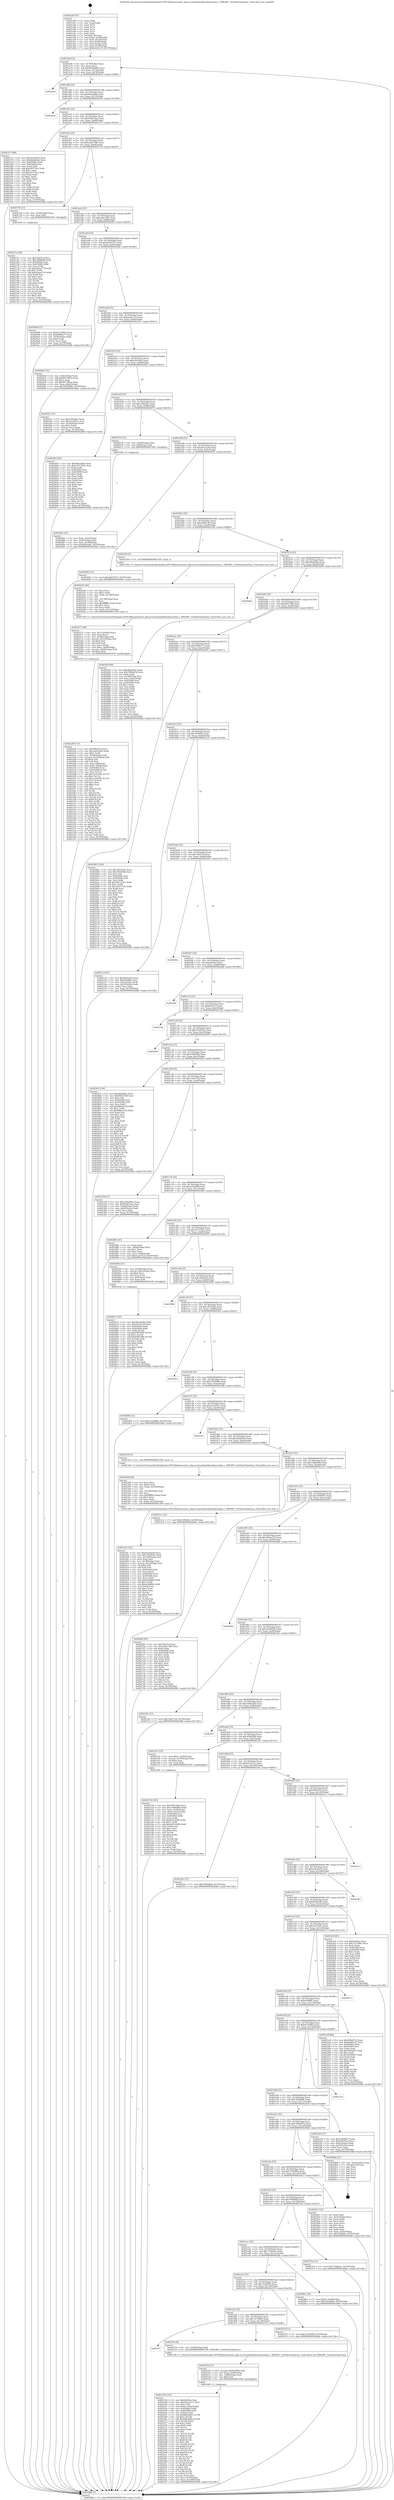 digraph "0x401a40" {
  label = "0x401a40 (/mnt/c/Users/mathe/Desktop/tcc/POCII/binaries/extr_php-srcextxmlrpclibxmlrpcxmlrpc.c_XMLRPC_GetValueTypeEasy_Final-ollvm.out::main(0))"
  labelloc = "t"
  node[shape=record]

  Entry [label="",width=0.3,height=0.3,shape=circle,fillcolor=black,style=filled]
  "0x401a6f" [label="{
     0x401a6f [23]\l
     | [instrs]\l
     &nbsp;&nbsp;0x401a6f \<+3\>: mov -0x70(%rbp),%eax\l
     &nbsp;&nbsp;0x401a72 \<+2\>: mov %eax,%ecx\l
     &nbsp;&nbsp;0x401a74 \<+6\>: sub $0x92966469,%ecx\l
     &nbsp;&nbsp;0x401a7a \<+3\>: mov %eax,-0x74(%rbp)\l
     &nbsp;&nbsp;0x401a7d \<+3\>: mov %ecx,-0x78(%rbp)\l
     &nbsp;&nbsp;0x401a80 \<+6\>: je 00000000004029cd \<main+0xf8d\>\l
  }"]
  "0x4029cd" [label="{
     0x4029cd\l
  }", style=dashed]
  "0x401a86" [label="{
     0x401a86 [22]\l
     | [instrs]\l
     &nbsp;&nbsp;0x401a86 \<+5\>: jmp 0000000000401a8b \<main+0x4b\>\l
     &nbsp;&nbsp;0x401a8b \<+3\>: mov -0x74(%rbp),%eax\l
     &nbsp;&nbsp;0x401a8e \<+5\>: sub $0x94eeda6b,%eax\l
     &nbsp;&nbsp;0x401a93 \<+3\>: mov %eax,-0x7c(%rbp)\l
     &nbsp;&nbsp;0x401a96 \<+6\>: je 0000000000402b34 \<main+0x10f4\>\l
  }"]
  Exit [label="",width=0.3,height=0.3,shape=circle,fillcolor=black,style=filled,peripheries=2]
  "0x402b34" [label="{
     0x402b34\l
  }", style=dashed]
  "0x401a9c" [label="{
     0x401a9c [22]\l
     | [instrs]\l
     &nbsp;&nbsp;0x401a9c \<+5\>: jmp 0000000000401aa1 \<main+0x61\>\l
     &nbsp;&nbsp;0x401aa1 \<+3\>: mov -0x74(%rbp),%eax\l
     &nbsp;&nbsp;0x401aa4 \<+5\>: sub $0x95d633aa,%eax\l
     &nbsp;&nbsp;0x401aa9 \<+3\>: mov %eax,-0x80(%rbp)\l
     &nbsp;&nbsp;0x401aac \<+6\>: je 0000000000402373 \<main+0x933\>\l
  }"]
  "0x40275c" [label="{
     0x40275c [94]\l
     | [instrs]\l
     &nbsp;&nbsp;0x40275c \<+5\>: mov $0x7fad31d,%ecx\l
     &nbsp;&nbsp;0x402761 \<+5\>: mov $0x769f64bf,%edx\l
     &nbsp;&nbsp;0x402766 \<+7\>: mov 0x405064,%esi\l
     &nbsp;&nbsp;0x40276d \<+8\>: mov 0x405068,%r8d\l
     &nbsp;&nbsp;0x402775 \<+3\>: mov %esi,%r9d\l
     &nbsp;&nbsp;0x402778 \<+7\>: sub $0x20aaa774,%r9d\l
     &nbsp;&nbsp;0x40277f \<+4\>: sub $0x1,%r9d\l
     &nbsp;&nbsp;0x402783 \<+7\>: add $0x20aaa774,%r9d\l
     &nbsp;&nbsp;0x40278a \<+4\>: imul %r9d,%esi\l
     &nbsp;&nbsp;0x40278e \<+3\>: and $0x1,%esi\l
     &nbsp;&nbsp;0x402791 \<+3\>: cmp $0x0,%esi\l
     &nbsp;&nbsp;0x402794 \<+4\>: sete %r10b\l
     &nbsp;&nbsp;0x402798 \<+4\>: cmp $0xa,%r8d\l
     &nbsp;&nbsp;0x40279c \<+4\>: setl %r11b\l
     &nbsp;&nbsp;0x4027a0 \<+3\>: mov %r10b,%bl\l
     &nbsp;&nbsp;0x4027a3 \<+3\>: and %r11b,%bl\l
     &nbsp;&nbsp;0x4027a6 \<+3\>: xor %r11b,%r10b\l
     &nbsp;&nbsp;0x4027a9 \<+3\>: or %r10b,%bl\l
     &nbsp;&nbsp;0x4027ac \<+3\>: test $0x1,%bl\l
     &nbsp;&nbsp;0x4027af \<+3\>: cmovne %edx,%ecx\l
     &nbsp;&nbsp;0x4027b2 \<+3\>: mov %ecx,-0x70(%rbp)\l
     &nbsp;&nbsp;0x4027b5 \<+5\>: jmp 0000000000402b8b \<main+0x114b\>\l
  }"]
  "0x402373" [label="{
     0x402373 [88]\l
     | [instrs]\l
     &nbsp;&nbsp;0x402373 \<+5\>: mov $0x4c4cde59,%eax\l
     &nbsp;&nbsp;0x402378 \<+5\>: mov $0x2b6a6dcd,%ecx\l
     &nbsp;&nbsp;0x40237d \<+7\>: mov 0x405064,%edx\l
     &nbsp;&nbsp;0x402384 \<+7\>: mov 0x405068,%esi\l
     &nbsp;&nbsp;0x40238b \<+2\>: mov %edx,%edi\l
     &nbsp;&nbsp;0x40238d \<+6\>: add $0xc97474cc,%edi\l
     &nbsp;&nbsp;0x402393 \<+3\>: sub $0x1,%edi\l
     &nbsp;&nbsp;0x402396 \<+6\>: sub $0xc97474cc,%edi\l
     &nbsp;&nbsp;0x40239c \<+3\>: imul %edi,%edx\l
     &nbsp;&nbsp;0x40239f \<+3\>: and $0x1,%edx\l
     &nbsp;&nbsp;0x4023a2 \<+3\>: cmp $0x0,%edx\l
     &nbsp;&nbsp;0x4023a5 \<+4\>: sete %r8b\l
     &nbsp;&nbsp;0x4023a9 \<+3\>: cmp $0xa,%esi\l
     &nbsp;&nbsp;0x4023ac \<+4\>: setl %r9b\l
     &nbsp;&nbsp;0x4023b0 \<+3\>: mov %r8b,%r10b\l
     &nbsp;&nbsp;0x4023b3 \<+3\>: and %r9b,%r10b\l
     &nbsp;&nbsp;0x4023b6 \<+3\>: xor %r9b,%r8b\l
     &nbsp;&nbsp;0x4023b9 \<+3\>: or %r8b,%r10b\l
     &nbsp;&nbsp;0x4023bc \<+4\>: test $0x1,%r10b\l
     &nbsp;&nbsp;0x4023c0 \<+3\>: cmovne %ecx,%eax\l
     &nbsp;&nbsp;0x4023c3 \<+3\>: mov %eax,-0x70(%rbp)\l
     &nbsp;&nbsp;0x4023c6 \<+5\>: jmp 0000000000402b8b \<main+0x114b\>\l
  }"]
  "0x401ab2" [label="{
     0x401ab2 [25]\l
     | [instrs]\l
     &nbsp;&nbsp;0x401ab2 \<+5\>: jmp 0000000000401ab7 \<main+0x77\>\l
     &nbsp;&nbsp;0x401ab7 \<+3\>: mov -0x74(%rbp),%eax\l
     &nbsp;&nbsp;0x401aba \<+5\>: sub $0xa3da7396,%eax\l
     &nbsp;&nbsp;0x401abf \<+6\>: mov %eax,-0x84(%rbp)\l
     &nbsp;&nbsp;0x401ac5 \<+6\>: je 0000000000402750 \<main+0xd10\>\l
  }"]
  "0x402671" [label="{
     0x402671 [97]\l
     | [instrs]\l
     &nbsp;&nbsp;0x402671 \<+5\>: mov $0x94eeda6b,%edx\l
     &nbsp;&nbsp;0x402676 \<+5\>: mov $0xd5e31e30,%esi\l
     &nbsp;&nbsp;0x40267b \<+8\>: mov 0x405064,%r8d\l
     &nbsp;&nbsp;0x402683 \<+8\>: mov 0x405068,%r9d\l
     &nbsp;&nbsp;0x40268b \<+3\>: mov %r8d,%r10d\l
     &nbsp;&nbsp;0x40268e \<+7\>: sub $0x83f6746b,%r10d\l
     &nbsp;&nbsp;0x402695 \<+4\>: sub $0x1,%r10d\l
     &nbsp;&nbsp;0x402699 \<+7\>: add $0x83f6746b,%r10d\l
     &nbsp;&nbsp;0x4026a0 \<+4\>: imul %r10d,%r8d\l
     &nbsp;&nbsp;0x4026a4 \<+4\>: and $0x1,%r8d\l
     &nbsp;&nbsp;0x4026a8 \<+4\>: cmp $0x0,%r8d\l
     &nbsp;&nbsp;0x4026ac \<+4\>: sete %r11b\l
     &nbsp;&nbsp;0x4026b0 \<+4\>: cmp $0xa,%r9d\l
     &nbsp;&nbsp;0x4026b4 \<+3\>: setl %bl\l
     &nbsp;&nbsp;0x4026b7 \<+3\>: mov %r11b,%r14b\l
     &nbsp;&nbsp;0x4026ba \<+3\>: and %bl,%r14b\l
     &nbsp;&nbsp;0x4026bd \<+3\>: xor %bl,%r11b\l
     &nbsp;&nbsp;0x4026c0 \<+3\>: or %r11b,%r14b\l
     &nbsp;&nbsp;0x4026c3 \<+4\>: test $0x1,%r14b\l
     &nbsp;&nbsp;0x4026c7 \<+3\>: cmovne %esi,%edx\l
     &nbsp;&nbsp;0x4026ca \<+3\>: mov %edx,-0x70(%rbp)\l
     &nbsp;&nbsp;0x4026cd \<+5\>: jmp 0000000000402b8b \<main+0x114b\>\l
  }"]
  "0x402750" [label="{
     0x402750 [12]\l
     | [instrs]\l
     &nbsp;&nbsp;0x402750 \<+4\>: mov -0x58(%rbp),%rax\l
     &nbsp;&nbsp;0x402754 \<+3\>: mov %rax,%rdi\l
     &nbsp;&nbsp;0x402757 \<+5\>: call 0000000000401030 \<free@plt\>\l
     | [calls]\l
     &nbsp;&nbsp;0x401030 \{1\} (unknown)\l
  }"]
  "0x401acb" [label="{
     0x401acb [25]\l
     | [instrs]\l
     &nbsp;&nbsp;0x401acb \<+5\>: jmp 0000000000401ad0 \<main+0x90\>\l
     &nbsp;&nbsp;0x401ad0 \<+3\>: mov -0x74(%rbp),%eax\l
     &nbsp;&nbsp;0x401ad3 \<+5\>: sub $0xa49ccd61,%eax\l
     &nbsp;&nbsp;0x401ad8 \<+6\>: mov %eax,-0x88(%rbp)\l
     &nbsp;&nbsp;0x401ade \<+6\>: je 0000000000402096 \<main+0x656\>\l
  }"]
  "0x40253b" [label="{
     0x40253b [161]\l
     | [instrs]\l
     &nbsp;&nbsp;0x40253b \<+5\>: mov $0xfa62fea,%esi\l
     &nbsp;&nbsp;0x402540 \<+5\>: mov $0x45ec5e11,%ecx\l
     &nbsp;&nbsp;0x402545 \<+2\>: mov $0x1,%dl\l
     &nbsp;&nbsp;0x402547 \<+7\>: movl $0x0,-0x6c(%rbp)\l
     &nbsp;&nbsp;0x40254e \<+8\>: mov 0x405064,%r8d\l
     &nbsp;&nbsp;0x402556 \<+8\>: mov 0x405068,%r9d\l
     &nbsp;&nbsp;0x40255e \<+3\>: mov %r8d,%r10d\l
     &nbsp;&nbsp;0x402561 \<+7\>: sub $0xb8fea665,%r10d\l
     &nbsp;&nbsp;0x402568 \<+4\>: sub $0x1,%r10d\l
     &nbsp;&nbsp;0x40256c \<+7\>: add $0xb8fea665,%r10d\l
     &nbsp;&nbsp;0x402573 \<+4\>: imul %r10d,%r8d\l
     &nbsp;&nbsp;0x402577 \<+4\>: and $0x1,%r8d\l
     &nbsp;&nbsp;0x40257b \<+4\>: cmp $0x0,%r8d\l
     &nbsp;&nbsp;0x40257f \<+4\>: sete %r11b\l
     &nbsp;&nbsp;0x402583 \<+4\>: cmp $0xa,%r9d\l
     &nbsp;&nbsp;0x402587 \<+3\>: setl %bl\l
     &nbsp;&nbsp;0x40258a \<+3\>: mov %r11b,%r14b\l
     &nbsp;&nbsp;0x40258d \<+4\>: xor $0xff,%r14b\l
     &nbsp;&nbsp;0x402591 \<+3\>: mov %bl,%r15b\l
     &nbsp;&nbsp;0x402594 \<+4\>: xor $0xff,%r15b\l
     &nbsp;&nbsp;0x402598 \<+3\>: xor $0x1,%dl\l
     &nbsp;&nbsp;0x40259b \<+3\>: mov %r14b,%r12b\l
     &nbsp;&nbsp;0x40259e \<+4\>: and $0xff,%r12b\l
     &nbsp;&nbsp;0x4025a2 \<+3\>: and %dl,%r11b\l
     &nbsp;&nbsp;0x4025a5 \<+3\>: mov %r15b,%r13b\l
     &nbsp;&nbsp;0x4025a8 \<+4\>: and $0xff,%r13b\l
     &nbsp;&nbsp;0x4025ac \<+2\>: and %dl,%bl\l
     &nbsp;&nbsp;0x4025ae \<+3\>: or %r11b,%r12b\l
     &nbsp;&nbsp;0x4025b1 \<+3\>: or %bl,%r13b\l
     &nbsp;&nbsp;0x4025b4 \<+3\>: xor %r13b,%r12b\l
     &nbsp;&nbsp;0x4025b7 \<+3\>: or %r15b,%r14b\l
     &nbsp;&nbsp;0x4025ba \<+4\>: xor $0xff,%r14b\l
     &nbsp;&nbsp;0x4025be \<+3\>: or $0x1,%dl\l
     &nbsp;&nbsp;0x4025c1 \<+3\>: and %dl,%r14b\l
     &nbsp;&nbsp;0x4025c4 \<+3\>: or %r14b,%r12b\l
     &nbsp;&nbsp;0x4025c7 \<+4\>: test $0x1,%r12b\l
     &nbsp;&nbsp;0x4025cb \<+3\>: cmovne %ecx,%esi\l
     &nbsp;&nbsp;0x4025ce \<+3\>: mov %esi,-0x70(%rbp)\l
     &nbsp;&nbsp;0x4025d1 \<+6\>: mov %eax,-0x148(%rbp)\l
     &nbsp;&nbsp;0x4025d7 \<+5\>: jmp 0000000000402b8b \<main+0x114b\>\l
  }"]
  "0x402096" [label="{
     0x402096 [27]\l
     | [instrs]\l
     &nbsp;&nbsp;0x402096 \<+5\>: mov $0x6e7e99f2,%eax\l
     &nbsp;&nbsp;0x40209b \<+5\>: mov $0xf5666a77,%ecx\l
     &nbsp;&nbsp;0x4020a0 \<+3\>: mov -0x30(%rbp),%edx\l
     &nbsp;&nbsp;0x4020a3 \<+3\>: cmp $0x0,%edx\l
     &nbsp;&nbsp;0x4020a6 \<+3\>: cmove %ecx,%eax\l
     &nbsp;&nbsp;0x4020a9 \<+3\>: mov %eax,-0x70(%rbp)\l
     &nbsp;&nbsp;0x4020ac \<+5\>: jmp 0000000000402b8b \<main+0x114b\>\l
  }"]
  "0x401ae4" [label="{
     0x401ae4 [25]\l
     | [instrs]\l
     &nbsp;&nbsp;0x401ae4 \<+5\>: jmp 0000000000401ae9 \<main+0xa9\>\l
     &nbsp;&nbsp;0x401ae9 \<+3\>: mov -0x74(%rbp),%eax\l
     &nbsp;&nbsp;0x401aec \<+5\>: sub $0xab610767,%eax\l
     &nbsp;&nbsp;0x401af1 \<+6\>: mov %eax,-0x8c(%rbp)\l
     &nbsp;&nbsp;0x401af7 \<+6\>: je 00000000004026de \<main+0xc9e\>\l
  }"]
  "0x402524" [label="{
     0x402524 [23]\l
     | [instrs]\l
     &nbsp;&nbsp;0x402524 \<+10\>: movabs $0x4030b6,%rdi\l
     &nbsp;&nbsp;0x40252e \<+3\>: mov %eax,-0x68(%rbp)\l
     &nbsp;&nbsp;0x402531 \<+3\>: mov -0x68(%rbp),%esi\l
     &nbsp;&nbsp;0x402534 \<+2\>: mov $0x0,%al\l
     &nbsp;&nbsp;0x402536 \<+5\>: call 0000000000401040 \<printf@plt\>\l
     | [calls]\l
     &nbsp;&nbsp;0x401040 \{1\} (unknown)\l
  }"]
  "0x4026de" [label="{
     0x4026de [31]\l
     | [instrs]\l
     &nbsp;&nbsp;0x4026de \<+3\>: mov -0x6c(%rbp),%eax\l
     &nbsp;&nbsp;0x4026e1 \<+5\>: add $0x867348ca,%eax\l
     &nbsp;&nbsp;0x4026e6 \<+3\>: add $0x1,%eax\l
     &nbsp;&nbsp;0x4026e9 \<+5\>: sub $0x867348ca,%eax\l
     &nbsp;&nbsp;0x4026ee \<+3\>: mov %eax,-0x6c(%rbp)\l
     &nbsp;&nbsp;0x4026f1 \<+7\>: movl $0x7059dbfb,-0x70(%rbp)\l
     &nbsp;&nbsp;0x4026f8 \<+5\>: jmp 0000000000402b8b \<main+0x114b\>\l
  }"]
  "0x401afd" [label="{
     0x401afd [25]\l
     | [instrs]\l
     &nbsp;&nbsp;0x401afd \<+5\>: jmp 0000000000401b02 \<main+0xc2\>\l
     &nbsp;&nbsp;0x401b02 \<+3\>: mov -0x74(%rbp),%eax\l
     &nbsp;&nbsp;0x401b05 \<+5\>: sub $0xb2e0c110,%eax\l
     &nbsp;&nbsp;0x401b0a \<+6\>: mov %eax,-0x90(%rbp)\l
     &nbsp;&nbsp;0x401b10 \<+6\>: je 0000000000401f21 \<main+0x4e1\>\l
  }"]
  "0x401f17" [label="{
     0x401f17\l
  }", style=dashed]
  "0x401f21" [label="{
     0x401f21 [27]\l
     | [instrs]\l
     &nbsp;&nbsp;0x401f21 \<+5\>: mov $0xc2fdebb1,%eax\l
     &nbsp;&nbsp;0x401f26 \<+5\>: mov $0x2a1e091c,%ecx\l
     &nbsp;&nbsp;0x401f2b \<+3\>: mov -0x34(%rbp),%edx\l
     &nbsp;&nbsp;0x401f2e \<+3\>: cmp $0x2,%edx\l
     &nbsp;&nbsp;0x401f31 \<+3\>: cmovne %ecx,%eax\l
     &nbsp;&nbsp;0x401f34 \<+3\>: mov %eax,-0x70(%rbp)\l
     &nbsp;&nbsp;0x401f37 \<+5\>: jmp 0000000000402b8b \<main+0x114b\>\l
  }"]
  "0x401b16" [label="{
     0x401b16 [25]\l
     | [instrs]\l
     &nbsp;&nbsp;0x401b16 \<+5\>: jmp 0000000000401b1b \<main+0xdb\>\l
     &nbsp;&nbsp;0x401b1b \<+3\>: mov -0x74(%rbp),%eax\l
     &nbsp;&nbsp;0x401b1e \<+5\>: sub $0xb3010acf,%eax\l
     &nbsp;&nbsp;0x401b23 \<+6\>: mov %eax,-0x94(%rbp)\l
     &nbsp;&nbsp;0x401b29 \<+6\>: je 0000000000402603 \<main+0xbc3\>\l
  }"]
  "0x402b8b" [label="{
     0x402b8b [5]\l
     | [instrs]\l
     &nbsp;&nbsp;0x402b8b \<+5\>: jmp 0000000000401a6f \<main+0x2f\>\l
  }"]
  "0x401a40" [label="{
     0x401a40 [47]\l
     | [instrs]\l
     &nbsp;&nbsp;0x401a40 \<+1\>: push %rbp\l
     &nbsp;&nbsp;0x401a41 \<+3\>: mov %rsp,%rbp\l
     &nbsp;&nbsp;0x401a44 \<+2\>: push %r15\l
     &nbsp;&nbsp;0x401a46 \<+2\>: push %r14\l
     &nbsp;&nbsp;0x401a48 \<+2\>: push %r13\l
     &nbsp;&nbsp;0x401a4a \<+2\>: push %r12\l
     &nbsp;&nbsp;0x401a4c \<+1\>: push %rbx\l
     &nbsp;&nbsp;0x401a4d \<+7\>: sub $0x138,%rsp\l
     &nbsp;&nbsp;0x401a54 \<+7\>: movl $0x0,-0x38(%rbp)\l
     &nbsp;&nbsp;0x401a5b \<+3\>: mov %edi,-0x3c(%rbp)\l
     &nbsp;&nbsp;0x401a5e \<+4\>: mov %rsi,-0x48(%rbp)\l
     &nbsp;&nbsp;0x401a62 \<+3\>: mov -0x3c(%rbp),%edi\l
     &nbsp;&nbsp;0x401a65 \<+3\>: mov %edi,-0x34(%rbp)\l
     &nbsp;&nbsp;0x401a68 \<+7\>: movl $0xb2e0c110,-0x70(%rbp)\l
  }"]
  "0x40251b" [label="{
     0x40251b [9]\l
     | [instrs]\l
     &nbsp;&nbsp;0x40251b \<+4\>: mov -0x58(%rbp),%rdi\l
     &nbsp;&nbsp;0x40251f \<+5\>: call 00000000004013f0 \<XMLRPC_GetValueTypeEasy\>\l
     | [calls]\l
     &nbsp;&nbsp;0x4013f0 \{1\} (/mnt/c/Users/mathe/Desktop/tcc/POCII/binaries/extr_php-srcextxmlrpclibxmlrpcxmlrpc.c_XMLRPC_GetValueTypeEasy_Final-ollvm.out::XMLRPC_GetValueTypeEasy)\l
  }"]
  "0x402603" [label="{
     0x402603 [83]\l
     | [instrs]\l
     &nbsp;&nbsp;0x402603 \<+5\>: mov $0x94eeda6b,%eax\l
     &nbsp;&nbsp;0x402608 \<+5\>: mov $0x1b712301,%ecx\l
     &nbsp;&nbsp;0x40260d \<+2\>: xor %edx,%edx\l
     &nbsp;&nbsp;0x40260f \<+7\>: mov 0x405064,%esi\l
     &nbsp;&nbsp;0x402616 \<+7\>: mov 0x405068,%edi\l
     &nbsp;&nbsp;0x40261d \<+3\>: sub $0x1,%edx\l
     &nbsp;&nbsp;0x402620 \<+3\>: mov %esi,%r8d\l
     &nbsp;&nbsp;0x402623 \<+3\>: add %edx,%r8d\l
     &nbsp;&nbsp;0x402626 \<+4\>: imul %r8d,%esi\l
     &nbsp;&nbsp;0x40262a \<+3\>: and $0x1,%esi\l
     &nbsp;&nbsp;0x40262d \<+3\>: cmp $0x0,%esi\l
     &nbsp;&nbsp;0x402630 \<+4\>: sete %r9b\l
     &nbsp;&nbsp;0x402634 \<+3\>: cmp $0xa,%edi\l
     &nbsp;&nbsp;0x402637 \<+4\>: setl %r10b\l
     &nbsp;&nbsp;0x40263b \<+3\>: mov %r9b,%r11b\l
     &nbsp;&nbsp;0x40263e \<+3\>: and %r10b,%r11b\l
     &nbsp;&nbsp;0x402641 \<+3\>: xor %r10b,%r9b\l
     &nbsp;&nbsp;0x402644 \<+3\>: or %r9b,%r11b\l
     &nbsp;&nbsp;0x402647 \<+4\>: test $0x1,%r11b\l
     &nbsp;&nbsp;0x40264b \<+3\>: cmovne %ecx,%eax\l
     &nbsp;&nbsp;0x40264e \<+3\>: mov %eax,-0x70(%rbp)\l
     &nbsp;&nbsp;0x402651 \<+5\>: jmp 0000000000402b8b \<main+0x114b\>\l
  }"]
  "0x401b2f" [label="{
     0x401b2f [25]\l
     | [instrs]\l
     &nbsp;&nbsp;0x401b2f \<+5\>: jmp 0000000000401b34 \<main+0xf4\>\l
     &nbsp;&nbsp;0x401b34 \<+3\>: mov -0x74(%rbp),%eax\l
     &nbsp;&nbsp;0x401b37 \<+5\>: sub $0xc2fdebb1,%eax\l
     &nbsp;&nbsp;0x401b3c \<+6\>: mov %eax,-0x98(%rbp)\l
     &nbsp;&nbsp;0x401b42 \<+6\>: je 0000000000402074 \<main+0x634\>\l
  }"]
  "0x401efe" [label="{
     0x401efe [25]\l
     | [instrs]\l
     &nbsp;&nbsp;0x401efe \<+5\>: jmp 0000000000401f03 \<main+0x4c3\>\l
     &nbsp;&nbsp;0x401f03 \<+3\>: mov -0x74(%rbp),%eax\l
     &nbsp;&nbsp;0x401f06 \<+5\>: sub $0x7a719f42,%eax\l
     &nbsp;&nbsp;0x401f0b \<+6\>: mov %eax,-0x134(%rbp)\l
     &nbsp;&nbsp;0x401f11 \<+6\>: je 000000000040251b \<main+0xadb\>\l
  }"]
  "0x402074" [label="{
     0x402074 [13]\l
     | [instrs]\l
     &nbsp;&nbsp;0x402074 \<+4\>: mov -0x48(%rbp),%rax\l
     &nbsp;&nbsp;0x402078 \<+4\>: mov 0x8(%rax),%rdi\l
     &nbsp;&nbsp;0x40207c \<+5\>: call 0000000000401060 \<atoi@plt\>\l
     | [calls]\l
     &nbsp;&nbsp;0x401060 \{1\} (unknown)\l
  }"]
  "0x401b48" [label="{
     0x401b48 [25]\l
     | [instrs]\l
     &nbsp;&nbsp;0x401b48 \<+5\>: jmp 0000000000401b4d \<main+0x10d\>\l
     &nbsp;&nbsp;0x401b4d \<+3\>: mov -0x74(%rbp),%eax\l
     &nbsp;&nbsp;0x401b50 \<+5\>: sub $0xd5e31e30,%eax\l
     &nbsp;&nbsp;0x401b55 \<+6\>: mov %eax,-0x9c(%rbp)\l
     &nbsp;&nbsp;0x401b5b \<+6\>: je 00000000004026d2 \<main+0xc92\>\l
  }"]
  "0x402081" [label="{
     0x402081 [21]\l
     | [instrs]\l
     &nbsp;&nbsp;0x402081 \<+3\>: mov %eax,-0x4c(%rbp)\l
     &nbsp;&nbsp;0x402084 \<+3\>: mov -0x4c(%rbp),%eax\l
     &nbsp;&nbsp;0x402087 \<+3\>: mov %eax,-0x30(%rbp)\l
     &nbsp;&nbsp;0x40208a \<+7\>: movl $0xa49ccd61,-0x70(%rbp)\l
     &nbsp;&nbsp;0x402091 \<+5\>: jmp 0000000000402b8b \<main+0x114b\>\l
  }"]
  "0x402476" [label="{
     0x402476 [12]\l
     | [instrs]\l
     &nbsp;&nbsp;0x402476 \<+7\>: movl $0x1b58286f,-0x70(%rbp)\l
     &nbsp;&nbsp;0x40247d \<+5\>: jmp 0000000000402b8b \<main+0x114b\>\l
  }"]
  "0x4026d2" [label="{
     0x4026d2 [12]\l
     | [instrs]\l
     &nbsp;&nbsp;0x4026d2 \<+7\>: movl $0xab610767,-0x70(%rbp)\l
     &nbsp;&nbsp;0x4026d9 \<+5\>: jmp 0000000000402b8b \<main+0x114b\>\l
  }"]
  "0x401b61" [label="{
     0x401b61 [25]\l
     | [instrs]\l
     &nbsp;&nbsp;0x401b61 \<+5\>: jmp 0000000000401b66 \<main+0x126\>\l
     &nbsp;&nbsp;0x401b66 \<+3\>: mov -0x74(%rbp),%eax\l
     &nbsp;&nbsp;0x401b69 \<+5\>: sub $0xda4fb136,%eax\l
     &nbsp;&nbsp;0x401b6e \<+6\>: mov %eax,-0xa0(%rbp)\l
     &nbsp;&nbsp;0x401b74 \<+6\>: je 0000000000402240 \<main+0x800\>\l
  }"]
  "0x401ee5" [label="{
     0x401ee5 [25]\l
     | [instrs]\l
     &nbsp;&nbsp;0x401ee5 \<+5\>: jmp 0000000000401eea \<main+0x4aa\>\l
     &nbsp;&nbsp;0x401eea \<+3\>: mov -0x74(%rbp),%eax\l
     &nbsp;&nbsp;0x401eed \<+5\>: sub $0x79cbf95b,%eax\l
     &nbsp;&nbsp;0x401ef2 \<+6\>: mov %eax,-0x130(%rbp)\l
     &nbsp;&nbsp;0x401ef8 \<+6\>: je 0000000000402476 \<main+0xa36\>\l
  }"]
  "0x402240" [label="{
     0x402240 [5]\l
     | [instrs]\l
     &nbsp;&nbsp;0x402240 \<+5\>: call 0000000000401160 \<next_i\>\l
     | [calls]\l
     &nbsp;&nbsp;0x401160 \{1\} (/mnt/c/Users/mathe/Desktop/tcc/POCII/binaries/extr_php-srcextxmlrpclibxmlrpcxmlrpc.c_XMLRPC_GetValueTypeEasy_Final-ollvm.out::next_i)\l
  }"]
  "0x401b7a" [label="{
     0x401b7a [25]\l
     | [instrs]\l
     &nbsp;&nbsp;0x401b7a \<+5\>: jmp 0000000000401b7f \<main+0x13f\>\l
     &nbsp;&nbsp;0x401b7f \<+3\>: mov -0x74(%rbp),%eax\l
     &nbsp;&nbsp;0x401b82 \<+5\>: sub $0xe6bad0ae,%eax\l
     &nbsp;&nbsp;0x401b87 \<+6\>: mov %eax,-0xa4(%rbp)\l
     &nbsp;&nbsp;0x401b8d \<+6\>: je 0000000000402b84 \<main+0x1144\>\l
  }"]
  "0x4028bc" [label="{
     0x4028bc [19]\l
     | [instrs]\l
     &nbsp;&nbsp;0x4028bc \<+7\>: movl $0x0,-0x38(%rbp)\l
     &nbsp;&nbsp;0x4028c3 \<+7\>: movl $0x19e84f4b,-0x70(%rbp)\l
     &nbsp;&nbsp;0x4028ca \<+5\>: jmp 0000000000402b8b \<main+0x114b\>\l
  }"]
  "0x402b84" [label="{
     0x402b84\l
  }", style=dashed]
  "0x401b93" [label="{
     0x401b93 [25]\l
     | [instrs]\l
     &nbsp;&nbsp;0x401b93 \<+5\>: jmp 0000000000401b98 \<main+0x158\>\l
     &nbsp;&nbsp;0x401b98 \<+3\>: mov -0x74(%rbp),%eax\l
     &nbsp;&nbsp;0x401b9b \<+5\>: sub $0xf09a7388,%eax\l
     &nbsp;&nbsp;0x401ba0 \<+6\>: mov %eax,-0xa8(%rbp)\l
     &nbsp;&nbsp;0x401ba6 \<+6\>: je 000000000040295f \<main+0xf1f\>\l
  }"]
  "0x401ecc" [label="{
     0x401ecc [25]\l
     | [instrs]\l
     &nbsp;&nbsp;0x401ecc \<+5\>: jmp 0000000000401ed1 \<main+0x491\>\l
     &nbsp;&nbsp;0x401ed1 \<+3\>: mov -0x74(%rbp),%eax\l
     &nbsp;&nbsp;0x401ed4 \<+5\>: sub $0x774b8eec,%eax\l
     &nbsp;&nbsp;0x401ed9 \<+6\>: mov %eax,-0x12c(%rbp)\l
     &nbsp;&nbsp;0x401edf \<+6\>: je 00000000004028bc \<main+0xe7c\>\l
  }"]
  "0x40295f" [label="{
     0x40295f [89]\l
     | [instrs]\l
     &nbsp;&nbsp;0x40295f \<+5\>: mov $0xe6bad0ae,%eax\l
     &nbsp;&nbsp;0x402964 \<+5\>: mov $0x7089a07d,%ecx\l
     &nbsp;&nbsp;0x402969 \<+2\>: xor %edx,%edx\l
     &nbsp;&nbsp;0x40296b \<+3\>: mov -0x38(%rbp),%esi\l
     &nbsp;&nbsp;0x40296e \<+3\>: mov %esi,-0x2c(%rbp)\l
     &nbsp;&nbsp;0x402971 \<+7\>: mov 0x405064,%esi\l
     &nbsp;&nbsp;0x402978 \<+7\>: mov 0x405068,%edi\l
     &nbsp;&nbsp;0x40297f \<+3\>: sub $0x1,%edx\l
     &nbsp;&nbsp;0x402982 \<+3\>: mov %esi,%r8d\l
     &nbsp;&nbsp;0x402985 \<+3\>: add %edx,%r8d\l
     &nbsp;&nbsp;0x402988 \<+4\>: imul %r8d,%esi\l
     &nbsp;&nbsp;0x40298c \<+3\>: and $0x1,%esi\l
     &nbsp;&nbsp;0x40298f \<+3\>: cmp $0x0,%esi\l
     &nbsp;&nbsp;0x402992 \<+4\>: sete %r9b\l
     &nbsp;&nbsp;0x402996 \<+3\>: cmp $0xa,%edi\l
     &nbsp;&nbsp;0x402999 \<+4\>: setl %r10b\l
     &nbsp;&nbsp;0x40299d \<+3\>: mov %r9b,%r11b\l
     &nbsp;&nbsp;0x4029a0 \<+3\>: and %r10b,%r11b\l
     &nbsp;&nbsp;0x4029a3 \<+3\>: xor %r10b,%r9b\l
     &nbsp;&nbsp;0x4029a6 \<+3\>: or %r9b,%r11b\l
     &nbsp;&nbsp;0x4029a9 \<+4\>: test $0x1,%r11b\l
     &nbsp;&nbsp;0x4029ad \<+3\>: cmovne %ecx,%eax\l
     &nbsp;&nbsp;0x4029b0 \<+3\>: mov %eax,-0x70(%rbp)\l
     &nbsp;&nbsp;0x4029b3 \<+5\>: jmp 0000000000402b8b \<main+0x114b\>\l
  }"]
  "0x401bac" [label="{
     0x401bac [25]\l
     | [instrs]\l
     &nbsp;&nbsp;0x401bac \<+5\>: jmp 0000000000401bb1 \<main+0x171\>\l
     &nbsp;&nbsp;0x401bb1 \<+3\>: mov -0x74(%rbp),%eax\l
     &nbsp;&nbsp;0x401bb4 \<+5\>: sub $0xf5666a77,%eax\l
     &nbsp;&nbsp;0x401bb9 \<+6\>: mov %eax,-0xac(%rbp)\l
     &nbsp;&nbsp;0x401bbf \<+6\>: je 00000000004020b1 \<main+0x671\>\l
  }"]
  "0x4027ba" [label="{
     0x4027ba [12]\l
     | [instrs]\l
     &nbsp;&nbsp;0x4027ba \<+7\>: movl $0x774b8eec,-0x70(%rbp)\l
     &nbsp;&nbsp;0x4027c1 \<+5\>: jmp 0000000000402b8b \<main+0x114b\>\l
  }"]
  "0x4020b1" [label="{
     0x4020b1 [144]\l
     | [instrs]\l
     &nbsp;&nbsp;0x4020b1 \<+5\>: mov $0x1f67add2,%eax\l
     &nbsp;&nbsp;0x4020b6 \<+5\>: mov $0x3f2b8386,%ecx\l
     &nbsp;&nbsp;0x4020bb \<+2\>: mov $0x1,%dl\l
     &nbsp;&nbsp;0x4020bd \<+7\>: mov 0x405064,%esi\l
     &nbsp;&nbsp;0x4020c4 \<+7\>: mov 0x405068,%edi\l
     &nbsp;&nbsp;0x4020cb \<+3\>: mov %esi,%r8d\l
     &nbsp;&nbsp;0x4020ce \<+7\>: add $0x3937a7d5,%r8d\l
     &nbsp;&nbsp;0x4020d5 \<+4\>: sub $0x1,%r8d\l
     &nbsp;&nbsp;0x4020d9 \<+7\>: sub $0x3937a7d5,%r8d\l
     &nbsp;&nbsp;0x4020e0 \<+4\>: imul %r8d,%esi\l
     &nbsp;&nbsp;0x4020e4 \<+3\>: and $0x1,%esi\l
     &nbsp;&nbsp;0x4020e7 \<+3\>: cmp $0x0,%esi\l
     &nbsp;&nbsp;0x4020ea \<+4\>: sete %r9b\l
     &nbsp;&nbsp;0x4020ee \<+3\>: cmp $0xa,%edi\l
     &nbsp;&nbsp;0x4020f1 \<+4\>: setl %r10b\l
     &nbsp;&nbsp;0x4020f5 \<+3\>: mov %r9b,%r11b\l
     &nbsp;&nbsp;0x4020f8 \<+4\>: xor $0xff,%r11b\l
     &nbsp;&nbsp;0x4020fc \<+3\>: mov %r10b,%bl\l
     &nbsp;&nbsp;0x4020ff \<+3\>: xor $0xff,%bl\l
     &nbsp;&nbsp;0x402102 \<+3\>: xor $0x0,%dl\l
     &nbsp;&nbsp;0x402105 \<+3\>: mov %r11b,%r14b\l
     &nbsp;&nbsp;0x402108 \<+4\>: and $0x0,%r14b\l
     &nbsp;&nbsp;0x40210c \<+3\>: and %dl,%r9b\l
     &nbsp;&nbsp;0x40210f \<+3\>: mov %bl,%r15b\l
     &nbsp;&nbsp;0x402112 \<+4\>: and $0x0,%r15b\l
     &nbsp;&nbsp;0x402116 \<+3\>: and %dl,%r10b\l
     &nbsp;&nbsp;0x402119 \<+3\>: or %r9b,%r14b\l
     &nbsp;&nbsp;0x40211c \<+3\>: or %r10b,%r15b\l
     &nbsp;&nbsp;0x40211f \<+3\>: xor %r15b,%r14b\l
     &nbsp;&nbsp;0x402122 \<+3\>: or %bl,%r11b\l
     &nbsp;&nbsp;0x402125 \<+4\>: xor $0xff,%r11b\l
     &nbsp;&nbsp;0x402129 \<+3\>: or $0x0,%dl\l
     &nbsp;&nbsp;0x40212c \<+3\>: and %dl,%r11b\l
     &nbsp;&nbsp;0x40212f \<+3\>: or %r11b,%r14b\l
     &nbsp;&nbsp;0x402132 \<+4\>: test $0x1,%r14b\l
     &nbsp;&nbsp;0x402136 \<+3\>: cmovne %ecx,%eax\l
     &nbsp;&nbsp;0x402139 \<+3\>: mov %eax,-0x70(%rbp)\l
     &nbsp;&nbsp;0x40213c \<+5\>: jmp 0000000000402b8b \<main+0x114b\>\l
  }"]
  "0x401bc5" [label="{
     0x401bc5 [25]\l
     | [instrs]\l
     &nbsp;&nbsp;0x401bc5 \<+5\>: jmp 0000000000401bca \<main+0x18a\>\l
     &nbsp;&nbsp;0x401bca \<+3\>: mov -0x74(%rbp),%eax\l
     &nbsp;&nbsp;0x401bcd \<+5\>: sub $0x7d58d0c,%eax\l
     &nbsp;&nbsp;0x401bd2 \<+6\>: mov %eax,-0xb0(%rbp)\l
     &nbsp;&nbsp;0x401bd8 \<+6\>: je 00000000004021cd \<main+0x78d\>\l
  }"]
  "0x401eb3" [label="{
     0x401eb3 [25]\l
     | [instrs]\l
     &nbsp;&nbsp;0x401eb3 \<+5\>: jmp 0000000000401eb8 \<main+0x478\>\l
     &nbsp;&nbsp;0x401eb8 \<+3\>: mov -0x74(%rbp),%eax\l
     &nbsp;&nbsp;0x401ebb \<+5\>: sub $0x769f64bf,%eax\l
     &nbsp;&nbsp;0x401ec0 \<+6\>: mov %eax,-0x128(%rbp)\l
     &nbsp;&nbsp;0x401ec6 \<+6\>: je 00000000004027ba \<main+0xd7a\>\l
  }"]
  "0x4021cd" [label="{
     0x4021cd [27]\l
     | [instrs]\l
     &nbsp;&nbsp;0x4021cd \<+5\>: mov $0x4fe82c84,%eax\l
     &nbsp;&nbsp;0x4021d2 \<+5\>: mov $0x6544fffc,%ecx\l
     &nbsp;&nbsp;0x4021d7 \<+3\>: mov -0x5c(%rbp),%edx\l
     &nbsp;&nbsp;0x4021da \<+3\>: cmp -0x50(%rbp),%edx\l
     &nbsp;&nbsp;0x4021dd \<+3\>: cmovl %ecx,%eax\l
     &nbsp;&nbsp;0x4021e0 \<+3\>: mov %eax,-0x70(%rbp)\l
     &nbsp;&nbsp;0x4021e3 \<+5\>: jmp 0000000000402b8b \<main+0x114b\>\l
  }"]
  "0x401bde" [label="{
     0x401bde [25]\l
     | [instrs]\l
     &nbsp;&nbsp;0x401bde \<+5\>: jmp 0000000000401be3 \<main+0x1a3\>\l
     &nbsp;&nbsp;0x401be3 \<+3\>: mov -0x74(%rbp),%eax\l
     &nbsp;&nbsp;0x401be6 \<+5\>: sub $0x7fad31d,%eax\l
     &nbsp;&nbsp;0x401beb \<+6\>: mov %eax,-0xb4(%rbp)\l
     &nbsp;&nbsp;0x401bf1 \<+6\>: je 0000000000402b5b \<main+0x111b\>\l
  }"]
  "0x4024a7" [label="{
     0x4024a7 [33]\l
     | [instrs]\l
     &nbsp;&nbsp;0x4024a7 \<+2\>: xor %eax,%eax\l
     &nbsp;&nbsp;0x4024a9 \<+3\>: mov -0x5c(%rbp),%ecx\l
     &nbsp;&nbsp;0x4024ac \<+2\>: mov %eax,%edx\l
     &nbsp;&nbsp;0x4024ae \<+2\>: sub %ecx,%edx\l
     &nbsp;&nbsp;0x4024b0 \<+2\>: mov %eax,%ecx\l
     &nbsp;&nbsp;0x4024b2 \<+3\>: sub $0x1,%ecx\l
     &nbsp;&nbsp;0x4024b5 \<+2\>: add %ecx,%edx\l
     &nbsp;&nbsp;0x4024b7 \<+2\>: sub %edx,%eax\l
     &nbsp;&nbsp;0x4024b9 \<+3\>: mov %eax,-0x5c(%rbp)\l
     &nbsp;&nbsp;0x4024bc \<+7\>: movl $0x7d58d0c,-0x70(%rbp)\l
     &nbsp;&nbsp;0x4024c3 \<+5\>: jmp 0000000000402b8b \<main+0x114b\>\l
  }"]
  "0x402b5b" [label="{
     0x402b5b\l
  }", style=dashed]
  "0x401bf7" [label="{
     0x401bf7 [25]\l
     | [instrs]\l
     &nbsp;&nbsp;0x401bf7 \<+5\>: jmp 0000000000401bfc \<main+0x1bc\>\l
     &nbsp;&nbsp;0x401bfc \<+3\>: mov -0x74(%rbp),%eax\l
     &nbsp;&nbsp;0x401bff \<+5\>: sub $0xfa62fea,%eax\l
     &nbsp;&nbsp;0x401c04 \<+6\>: mov %eax,-0xb8(%rbp)\l
     &nbsp;&nbsp;0x401c0a \<+6\>: je 0000000000402afb \<main+0x10bb\>\l
  }"]
  "0x401e9a" [label="{
     0x401e9a [25]\l
     | [instrs]\l
     &nbsp;&nbsp;0x401e9a \<+5\>: jmp 0000000000401e9f \<main+0x45f\>\l
     &nbsp;&nbsp;0x401e9f \<+3\>: mov -0x74(%rbp),%eax\l
     &nbsp;&nbsp;0x401ea2 \<+5\>: sub $0x722b9f6e,%eax\l
     &nbsp;&nbsp;0x401ea7 \<+6\>: mov %eax,-0x124(%rbp)\l
     &nbsp;&nbsp;0x401ead \<+6\>: je 00000000004024a7 \<main+0xa67\>\l
  }"]
  "0x402afb" [label="{
     0x402afb\l
  }", style=dashed]
  "0x401c10" [label="{
     0x401c10 [25]\l
     | [instrs]\l
     &nbsp;&nbsp;0x401c10 \<+5\>: jmp 0000000000401c15 \<main+0x1d5\>\l
     &nbsp;&nbsp;0x401c15 \<+3\>: mov -0x74(%rbp),%eax\l
     &nbsp;&nbsp;0x401c18 \<+5\>: sub $0xfb5d7e3,%eax\l
     &nbsp;&nbsp;0x401c1d \<+6\>: mov %eax,-0xbc(%rbp)\l
     &nbsp;&nbsp;0x401c23 \<+6\>: je 00000000004027d2 \<main+0xd92\>\l
  }"]
  "0x4029b8" [label="{
     0x4029b8 [21]\l
     | [instrs]\l
     &nbsp;&nbsp;0x4029b8 \<+3\>: mov -0x2c(%rbp),%eax\l
     &nbsp;&nbsp;0x4029bb \<+7\>: add $0x138,%rsp\l
     &nbsp;&nbsp;0x4029c2 \<+1\>: pop %rbx\l
     &nbsp;&nbsp;0x4029c3 \<+2\>: pop %r12\l
     &nbsp;&nbsp;0x4029c5 \<+2\>: pop %r13\l
     &nbsp;&nbsp;0x4029c7 \<+2\>: pop %r14\l
     &nbsp;&nbsp;0x4029c9 \<+2\>: pop %r15\l
     &nbsp;&nbsp;0x4029cb \<+1\>: pop %rbp\l
     &nbsp;&nbsp;0x4029cc \<+1\>: ret\l
  }"]
  "0x4027d2" [label="{
     0x4027d2\l
  }", style=dashed]
  "0x401c29" [label="{
     0x401c29 [25]\l
     | [instrs]\l
     &nbsp;&nbsp;0x401c29 \<+5\>: jmp 0000000000401c2e \<main+0x1ee\>\l
     &nbsp;&nbsp;0x401c2e \<+3\>: mov -0x74(%rbp),%eax\l
     &nbsp;&nbsp;0x401c31 \<+5\>: sub $0x15bd9e5c,%eax\l
     &nbsp;&nbsp;0x401c36 \<+6\>: mov %eax,-0xc0(%rbp)\l
     &nbsp;&nbsp;0x401c3c \<+6\>: je 0000000000402858 \<main+0xe18\>\l
  }"]
  "0x401e81" [label="{
     0x401e81 [25]\l
     | [instrs]\l
     &nbsp;&nbsp;0x401e81 \<+5\>: jmp 0000000000401e86 \<main+0x446\>\l
     &nbsp;&nbsp;0x401e86 \<+3\>: mov -0x74(%rbp),%eax\l
     &nbsp;&nbsp;0x401e89 \<+5\>: sub $0x7089a07d,%eax\l
     &nbsp;&nbsp;0x401e8e \<+6\>: mov %eax,-0x120(%rbp)\l
     &nbsp;&nbsp;0x401e94 \<+6\>: je 00000000004029b8 \<main+0xf78\>\l
  }"]
  "0x402858" [label="{
     0x402858\l
  }", style=dashed]
  "0x401c42" [label="{
     0x401c42 [25]\l
     | [instrs]\l
     &nbsp;&nbsp;0x401c42 \<+5\>: jmp 0000000000401c47 \<main+0x207\>\l
     &nbsp;&nbsp;0x401c47 \<+3\>: mov -0x74(%rbp),%eax\l
     &nbsp;&nbsp;0x401c4a \<+5\>: sub $0x19e84f4b,%eax\l
     &nbsp;&nbsp;0x401c4f \<+6\>: mov %eax,-0xc4(%rbp)\l
     &nbsp;&nbsp;0x401c55 \<+6\>: je 00000000004028cf \<main+0xe8f\>\l
  }"]
  "0x4025e8" [label="{
     0x4025e8 [27]\l
     | [instrs]\l
     &nbsp;&nbsp;0x4025e8 \<+5\>: mov $0x3560f857,%eax\l
     &nbsp;&nbsp;0x4025ed \<+5\>: mov $0xb3010acf,%ecx\l
     &nbsp;&nbsp;0x4025f2 \<+3\>: mov -0x6c(%rbp),%edx\l
     &nbsp;&nbsp;0x4025f5 \<+3\>: cmp -0x50(%rbp),%edx\l
     &nbsp;&nbsp;0x4025f8 \<+3\>: cmovl %ecx,%eax\l
     &nbsp;&nbsp;0x4025fb \<+3\>: mov %eax,-0x70(%rbp)\l
     &nbsp;&nbsp;0x4025fe \<+5\>: jmp 0000000000402b8b \<main+0x114b\>\l
  }"]
  "0x4028cf" [label="{
     0x4028cf [144]\l
     | [instrs]\l
     &nbsp;&nbsp;0x4028cf \<+5\>: mov $0xe6bad0ae,%eax\l
     &nbsp;&nbsp;0x4028d4 \<+5\>: mov $0xf09a7388,%ecx\l
     &nbsp;&nbsp;0x4028d9 \<+2\>: mov $0x1,%dl\l
     &nbsp;&nbsp;0x4028db \<+7\>: mov 0x405064,%esi\l
     &nbsp;&nbsp;0x4028e2 \<+7\>: mov 0x405068,%edi\l
     &nbsp;&nbsp;0x4028e9 \<+3\>: mov %esi,%r8d\l
     &nbsp;&nbsp;0x4028ec \<+7\>: add $0x968a2238,%r8d\l
     &nbsp;&nbsp;0x4028f3 \<+4\>: sub $0x1,%r8d\l
     &nbsp;&nbsp;0x4028f7 \<+7\>: sub $0x968a2238,%r8d\l
     &nbsp;&nbsp;0x4028fe \<+4\>: imul %r8d,%esi\l
     &nbsp;&nbsp;0x402902 \<+3\>: and $0x1,%esi\l
     &nbsp;&nbsp;0x402905 \<+3\>: cmp $0x0,%esi\l
     &nbsp;&nbsp;0x402908 \<+4\>: sete %r9b\l
     &nbsp;&nbsp;0x40290c \<+3\>: cmp $0xa,%edi\l
     &nbsp;&nbsp;0x40290f \<+4\>: setl %r10b\l
     &nbsp;&nbsp;0x402913 \<+3\>: mov %r9b,%r11b\l
     &nbsp;&nbsp;0x402916 \<+4\>: xor $0xff,%r11b\l
     &nbsp;&nbsp;0x40291a \<+3\>: mov %r10b,%bl\l
     &nbsp;&nbsp;0x40291d \<+3\>: xor $0xff,%bl\l
     &nbsp;&nbsp;0x402920 \<+3\>: xor $0x1,%dl\l
     &nbsp;&nbsp;0x402923 \<+3\>: mov %r11b,%r14b\l
     &nbsp;&nbsp;0x402926 \<+4\>: and $0xff,%r14b\l
     &nbsp;&nbsp;0x40292a \<+3\>: and %dl,%r9b\l
     &nbsp;&nbsp;0x40292d \<+3\>: mov %bl,%r15b\l
     &nbsp;&nbsp;0x402930 \<+4\>: and $0xff,%r15b\l
     &nbsp;&nbsp;0x402934 \<+3\>: and %dl,%r10b\l
     &nbsp;&nbsp;0x402937 \<+3\>: or %r9b,%r14b\l
     &nbsp;&nbsp;0x40293a \<+3\>: or %r10b,%r15b\l
     &nbsp;&nbsp;0x40293d \<+3\>: xor %r15b,%r14b\l
     &nbsp;&nbsp;0x402940 \<+3\>: or %bl,%r11b\l
     &nbsp;&nbsp;0x402943 \<+4\>: xor $0xff,%r11b\l
     &nbsp;&nbsp;0x402947 \<+3\>: or $0x1,%dl\l
     &nbsp;&nbsp;0x40294a \<+3\>: and %dl,%r11b\l
     &nbsp;&nbsp;0x40294d \<+3\>: or %r11b,%r14b\l
     &nbsp;&nbsp;0x402950 \<+4\>: test $0x1,%r14b\l
     &nbsp;&nbsp;0x402954 \<+3\>: cmovne %ecx,%eax\l
     &nbsp;&nbsp;0x402957 \<+3\>: mov %eax,-0x70(%rbp)\l
     &nbsp;&nbsp;0x40295a \<+5\>: jmp 0000000000402b8b \<main+0x114b\>\l
  }"]
  "0x401c5b" [label="{
     0x401c5b [25]\l
     | [instrs]\l
     &nbsp;&nbsp;0x401c5b \<+5\>: jmp 0000000000401c60 \<main+0x220\>\l
     &nbsp;&nbsp;0x401c60 \<+3\>: mov -0x74(%rbp),%eax\l
     &nbsp;&nbsp;0x401c63 \<+5\>: sub $0x1aaa75c4,%eax\l
     &nbsp;&nbsp;0x401c68 \<+6\>: mov %eax,-0xc8(%rbp)\l
     &nbsp;&nbsp;0x401c6e \<+6\>: je 0000000000402358 \<main+0x918\>\l
  }"]
  "0x401e68" [label="{
     0x401e68 [25]\l
     | [instrs]\l
     &nbsp;&nbsp;0x401e68 \<+5\>: jmp 0000000000401e6d \<main+0x42d\>\l
     &nbsp;&nbsp;0x401e6d \<+3\>: mov -0x74(%rbp),%eax\l
     &nbsp;&nbsp;0x401e70 \<+5\>: sub $0x7059dbfb,%eax\l
     &nbsp;&nbsp;0x401e75 \<+6\>: mov %eax,-0x11c(%rbp)\l
     &nbsp;&nbsp;0x401e7b \<+6\>: je 00000000004025e8 \<main+0xba8\>\l
  }"]
  "0x402358" [label="{
     0x402358 [27]\l
     | [instrs]\l
     &nbsp;&nbsp;0x402358 \<+5\>: mov $0x23920982,%eax\l
     &nbsp;&nbsp;0x40235d \<+5\>: mov $0x95d633aa,%ecx\l
     &nbsp;&nbsp;0x402362 \<+3\>: mov -0x64(%rbp),%edx\l
     &nbsp;&nbsp;0x402365 \<+3\>: cmp -0x60(%rbp),%edx\l
     &nbsp;&nbsp;0x402368 \<+3\>: cmovl %ecx,%eax\l
     &nbsp;&nbsp;0x40236b \<+3\>: mov %eax,-0x70(%rbp)\l
     &nbsp;&nbsp;0x40236e \<+5\>: jmp 0000000000402b8b \<main+0x114b\>\l
  }"]
  "0x401c74" [label="{
     0x401c74 [25]\l
     | [instrs]\l
     &nbsp;&nbsp;0x401c74 \<+5\>: jmp 0000000000401c79 \<main+0x239\>\l
     &nbsp;&nbsp;0x401c79 \<+3\>: mov -0x74(%rbp),%eax\l
     &nbsp;&nbsp;0x401c7c \<+5\>: sub $0x1b58286f,%eax\l
     &nbsp;&nbsp;0x401c81 \<+6\>: mov %eax,-0xcc(%rbp)\l
     &nbsp;&nbsp;0x401c87 \<+6\>: je 0000000000402482 \<main+0xa42\>\l
  }"]
  "0x4027c6" [label="{
     0x4027c6\l
  }", style=dashed]
  "0x402482" [label="{
     0x402482 [25]\l
     | [instrs]\l
     &nbsp;&nbsp;0x402482 \<+2\>: xor %eax,%eax\l
     &nbsp;&nbsp;0x402484 \<+3\>: mov -0x64(%rbp),%ecx\l
     &nbsp;&nbsp;0x402487 \<+3\>: sub $0x1,%eax\l
     &nbsp;&nbsp;0x40248a \<+2\>: sub %eax,%ecx\l
     &nbsp;&nbsp;0x40248c \<+3\>: mov %ecx,-0x64(%rbp)\l
     &nbsp;&nbsp;0x40248f \<+7\>: movl $0x1aaa75c4,-0x70(%rbp)\l
     &nbsp;&nbsp;0x402496 \<+5\>: jmp 0000000000402b8b \<main+0x114b\>\l
  }"]
  "0x401c8d" [label="{
     0x401c8d [25]\l
     | [instrs]\l
     &nbsp;&nbsp;0x401c8d \<+5\>: jmp 0000000000401c92 \<main+0x252\>\l
     &nbsp;&nbsp;0x401c92 \<+3\>: mov -0x74(%rbp),%eax\l
     &nbsp;&nbsp;0x401c95 \<+5\>: sub $0x1b712301,%eax\l
     &nbsp;&nbsp;0x401c9a \<+6\>: mov %eax,-0xd0(%rbp)\l
     &nbsp;&nbsp;0x401ca0 \<+6\>: je 0000000000402656 \<main+0xc16\>\l
  }"]
  "0x4023fc" [label="{
     0x4023fc [122]\l
     | [instrs]\l
     &nbsp;&nbsp;0x4023fc \<+5\>: mov $0x4c4cde59,%ecx\l
     &nbsp;&nbsp;0x402401 \<+5\>: mov $0x79cbf95b,%edx\l
     &nbsp;&nbsp;0x402406 \<+6\>: mov -0x144(%rbp),%esi\l
     &nbsp;&nbsp;0x40240c \<+3\>: imul %eax,%esi\l
     &nbsp;&nbsp;0x40240f \<+4\>: mov -0x58(%rbp),%rdi\l
     &nbsp;&nbsp;0x402413 \<+4\>: movslq -0x5c(%rbp),%r8\l
     &nbsp;&nbsp;0x402417 \<+4\>: shl $0x4,%r8\l
     &nbsp;&nbsp;0x40241b \<+3\>: add %r8,%rdi\l
     &nbsp;&nbsp;0x40241e \<+4\>: mov 0x8(%rdi),%rdi\l
     &nbsp;&nbsp;0x402422 \<+2\>: mov %esi,(%rdi)\l
     &nbsp;&nbsp;0x402424 \<+7\>: mov 0x405064,%eax\l
     &nbsp;&nbsp;0x40242b \<+7\>: mov 0x405068,%esi\l
     &nbsp;&nbsp;0x402432 \<+3\>: mov %eax,%r9d\l
     &nbsp;&nbsp;0x402435 \<+7\>: add $0xefcfd90d,%r9d\l
     &nbsp;&nbsp;0x40243c \<+4\>: sub $0x1,%r9d\l
     &nbsp;&nbsp;0x402440 \<+7\>: sub $0xefcfd90d,%r9d\l
     &nbsp;&nbsp;0x402447 \<+4\>: imul %r9d,%eax\l
     &nbsp;&nbsp;0x40244b \<+3\>: and $0x1,%eax\l
     &nbsp;&nbsp;0x40244e \<+3\>: cmp $0x0,%eax\l
     &nbsp;&nbsp;0x402451 \<+4\>: sete %r10b\l
     &nbsp;&nbsp;0x402455 \<+3\>: cmp $0xa,%esi\l
     &nbsp;&nbsp;0x402458 \<+4\>: setl %r11b\l
     &nbsp;&nbsp;0x40245c \<+3\>: mov %r10b,%bl\l
     &nbsp;&nbsp;0x40245f \<+3\>: and %r11b,%bl\l
     &nbsp;&nbsp;0x402462 \<+3\>: xor %r11b,%r10b\l
     &nbsp;&nbsp;0x402465 \<+3\>: or %r10b,%bl\l
     &nbsp;&nbsp;0x402468 \<+3\>: test $0x1,%bl\l
     &nbsp;&nbsp;0x40246b \<+3\>: cmovne %edx,%ecx\l
     &nbsp;&nbsp;0x40246e \<+3\>: mov %ecx,-0x70(%rbp)\l
     &nbsp;&nbsp;0x402471 \<+5\>: jmp 0000000000402b8b \<main+0x114b\>\l
  }"]
  "0x402656" [label="{
     0x402656 [27]\l
     | [instrs]\l
     &nbsp;&nbsp;0x402656 \<+4\>: mov -0x58(%rbp),%rax\l
     &nbsp;&nbsp;0x40265a \<+4\>: movslq -0x6c(%rbp),%rcx\l
     &nbsp;&nbsp;0x40265e \<+4\>: shl $0x4,%rcx\l
     &nbsp;&nbsp;0x402662 \<+3\>: add %rcx,%rax\l
     &nbsp;&nbsp;0x402665 \<+4\>: mov 0x8(%rax),%rax\l
     &nbsp;&nbsp;0x402669 \<+3\>: mov %rax,%rdi\l
     &nbsp;&nbsp;0x40266c \<+5\>: call 0000000000401030 \<free@plt\>\l
     | [calls]\l
     &nbsp;&nbsp;0x401030 \{1\} (unknown)\l
  }"]
  "0x401ca6" [label="{
     0x401ca6 [25]\l
     | [instrs]\l
     &nbsp;&nbsp;0x401ca6 \<+5\>: jmp 0000000000401cab \<main+0x26b\>\l
     &nbsp;&nbsp;0x401cab \<+3\>: mov -0x74(%rbp),%eax\l
     &nbsp;&nbsp;0x401cae \<+5\>: sub $0x1bf00ac9,%eax\l
     &nbsp;&nbsp;0x401cb3 \<+6\>: mov %eax,-0xd4(%rbp)\l
     &nbsp;&nbsp;0x401cb9 \<+6\>: je 0000000000402068 \<main+0x628\>\l
  }"]
  "0x4023d0" [label="{
     0x4023d0 [44]\l
     | [instrs]\l
     &nbsp;&nbsp;0x4023d0 \<+2\>: xor %ecx,%ecx\l
     &nbsp;&nbsp;0x4023d2 \<+5\>: mov $0x2,%edx\l
     &nbsp;&nbsp;0x4023d7 \<+6\>: mov %edx,-0x140(%rbp)\l
     &nbsp;&nbsp;0x4023dd \<+1\>: cltd\l
     &nbsp;&nbsp;0x4023de \<+6\>: mov -0x140(%rbp),%esi\l
     &nbsp;&nbsp;0x4023e4 \<+2\>: idiv %esi\l
     &nbsp;&nbsp;0x4023e6 \<+6\>: imul $0xfffffffe,%edx,%edx\l
     &nbsp;&nbsp;0x4023ec \<+3\>: sub $0x1,%ecx\l
     &nbsp;&nbsp;0x4023ef \<+2\>: sub %ecx,%edx\l
     &nbsp;&nbsp;0x4023f1 \<+6\>: mov %edx,-0x144(%rbp)\l
     &nbsp;&nbsp;0x4023f7 \<+5\>: call 0000000000401160 \<next_i\>\l
     | [calls]\l
     &nbsp;&nbsp;0x401160 \{1\} (/mnt/c/Users/mathe/Desktop/tcc/POCII/binaries/extr_php-srcextxmlrpclibxmlrpcxmlrpc.c_XMLRPC_GetValueTypeEasy_Final-ollvm.out::next_i)\l
  }"]
  "0x402068" [label="{
     0x402068\l
  }", style=dashed]
  "0x401cbf" [label="{
     0x401cbf [25]\l
     | [instrs]\l
     &nbsp;&nbsp;0x401cbf \<+5\>: jmp 0000000000401cc4 \<main+0x284\>\l
     &nbsp;&nbsp;0x401cc4 \<+3\>: mov -0x74(%rbp),%eax\l
     &nbsp;&nbsp;0x401cc7 \<+5\>: sub $0x1f67add2,%eax\l
     &nbsp;&nbsp;0x401ccc \<+6\>: mov %eax,-0xd8(%rbp)\l
     &nbsp;&nbsp;0x401cd2 \<+6\>: je 00000000004029e5 \<main+0xfa5\>\l
  }"]
  "0x40229f" [label="{
     0x40229f [173]\l
     | [instrs]\l
     &nbsp;&nbsp;0x40229f \<+5\>: mov $0x499e97cf,%ecx\l
     &nbsp;&nbsp;0x4022a4 \<+5\>: mov $0x3a02905b,%edx\l
     &nbsp;&nbsp;0x4022a9 \<+3\>: mov $0x1,%r9b\l
     &nbsp;&nbsp;0x4022ac \<+4\>: mov -0x58(%rbp),%rdi\l
     &nbsp;&nbsp;0x4022b0 \<+4\>: movslq -0x5c(%rbp),%r8\l
     &nbsp;&nbsp;0x4022b4 \<+4\>: shl $0x4,%r8\l
     &nbsp;&nbsp;0x4022b8 \<+3\>: add %r8,%rdi\l
     &nbsp;&nbsp;0x4022bb \<+4\>: mov %rax,0x8(%rdi)\l
     &nbsp;&nbsp;0x4022bf \<+7\>: movl $0x0,-0x64(%rbp)\l
     &nbsp;&nbsp;0x4022c6 \<+7\>: mov 0x405064,%esi\l
     &nbsp;&nbsp;0x4022cd \<+8\>: mov 0x405068,%r10d\l
     &nbsp;&nbsp;0x4022d5 \<+3\>: mov %esi,%r11d\l
     &nbsp;&nbsp;0x4022d8 \<+7\>: add $0x1ee2c60e,%r11d\l
     &nbsp;&nbsp;0x4022df \<+4\>: sub $0x1,%r11d\l
     &nbsp;&nbsp;0x4022e3 \<+7\>: sub $0x1ee2c60e,%r11d\l
     &nbsp;&nbsp;0x4022ea \<+4\>: imul %r11d,%esi\l
     &nbsp;&nbsp;0x4022ee \<+3\>: and $0x1,%esi\l
     &nbsp;&nbsp;0x4022f1 \<+3\>: cmp $0x0,%esi\l
     &nbsp;&nbsp;0x4022f4 \<+3\>: sete %bl\l
     &nbsp;&nbsp;0x4022f7 \<+4\>: cmp $0xa,%r10d\l
     &nbsp;&nbsp;0x4022fb \<+4\>: setl %r14b\l
     &nbsp;&nbsp;0x4022ff \<+3\>: mov %bl,%r15b\l
     &nbsp;&nbsp;0x402302 \<+4\>: xor $0xff,%r15b\l
     &nbsp;&nbsp;0x402306 \<+3\>: mov %r14b,%r12b\l
     &nbsp;&nbsp;0x402309 \<+4\>: xor $0xff,%r12b\l
     &nbsp;&nbsp;0x40230d \<+4\>: xor $0x1,%r9b\l
     &nbsp;&nbsp;0x402311 \<+3\>: mov %r15b,%r13b\l
     &nbsp;&nbsp;0x402314 \<+4\>: and $0xff,%r13b\l
     &nbsp;&nbsp;0x402318 \<+3\>: and %r9b,%bl\l
     &nbsp;&nbsp;0x40231b \<+3\>: mov %r12b,%al\l
     &nbsp;&nbsp;0x40231e \<+2\>: and $0xff,%al\l
     &nbsp;&nbsp;0x402320 \<+3\>: and %r9b,%r14b\l
     &nbsp;&nbsp;0x402323 \<+3\>: or %bl,%r13b\l
     &nbsp;&nbsp;0x402326 \<+3\>: or %r14b,%al\l
     &nbsp;&nbsp;0x402329 \<+3\>: xor %al,%r13b\l
     &nbsp;&nbsp;0x40232c \<+3\>: or %r12b,%r15b\l
     &nbsp;&nbsp;0x40232f \<+4\>: xor $0xff,%r15b\l
     &nbsp;&nbsp;0x402333 \<+4\>: or $0x1,%r9b\l
     &nbsp;&nbsp;0x402337 \<+3\>: and %r9b,%r15b\l
     &nbsp;&nbsp;0x40233a \<+3\>: or %r15b,%r13b\l
     &nbsp;&nbsp;0x40233d \<+4\>: test $0x1,%r13b\l
     &nbsp;&nbsp;0x402341 \<+3\>: cmovne %edx,%ecx\l
     &nbsp;&nbsp;0x402344 \<+3\>: mov %ecx,-0x70(%rbp)\l
     &nbsp;&nbsp;0x402347 \<+5\>: jmp 0000000000402b8b \<main+0x114b\>\l
  }"]
  "0x4029e5" [label="{
     0x4029e5\l
  }", style=dashed]
  "0x401cd8" [label="{
     0x401cd8 [25]\l
     | [instrs]\l
     &nbsp;&nbsp;0x401cd8 \<+5\>: jmp 0000000000401cdd \<main+0x29d\>\l
     &nbsp;&nbsp;0x401cdd \<+3\>: mov -0x74(%rbp),%eax\l
     &nbsp;&nbsp;0x401ce0 \<+5\>: sub $0x23920982,%eax\l
     &nbsp;&nbsp;0x401ce5 \<+6\>: mov %eax,-0xdc(%rbp)\l
     &nbsp;&nbsp;0x401ceb \<+6\>: je 000000000040249b \<main+0xa5b\>\l
  }"]
  "0x402271" [label="{
     0x402271 [46]\l
     | [instrs]\l
     &nbsp;&nbsp;0x402271 \<+6\>: mov -0x13c(%rbp),%ecx\l
     &nbsp;&nbsp;0x402277 \<+3\>: imul %eax,%ecx\l
     &nbsp;&nbsp;0x40227a \<+4\>: mov -0x58(%rbp),%rdi\l
     &nbsp;&nbsp;0x40227e \<+4\>: movslq -0x5c(%rbp),%r8\l
     &nbsp;&nbsp;0x402282 \<+4\>: shl $0x4,%r8\l
     &nbsp;&nbsp;0x402286 \<+3\>: add %r8,%rdi\l
     &nbsp;&nbsp;0x402289 \<+2\>: mov %ecx,(%rdi)\l
     &nbsp;&nbsp;0x40228b \<+7\>: movl $0x1,-0x60(%rbp)\l
     &nbsp;&nbsp;0x402292 \<+4\>: movslq -0x60(%rbp),%rdi\l
     &nbsp;&nbsp;0x402296 \<+4\>: shl $0x2,%rdi\l
     &nbsp;&nbsp;0x40229a \<+5\>: call 0000000000401050 \<malloc@plt\>\l
     | [calls]\l
     &nbsp;&nbsp;0x401050 \{1\} (unknown)\l
  }"]
  "0x40249b" [label="{
     0x40249b [12]\l
     | [instrs]\l
     &nbsp;&nbsp;0x40249b \<+7\>: movl $0x722b9f6e,-0x70(%rbp)\l
     &nbsp;&nbsp;0x4024a2 \<+5\>: jmp 0000000000402b8b \<main+0x114b\>\l
  }"]
  "0x401cf1" [label="{
     0x401cf1 [25]\l
     | [instrs]\l
     &nbsp;&nbsp;0x401cf1 \<+5\>: jmp 0000000000401cf6 \<main+0x2b6\>\l
     &nbsp;&nbsp;0x401cf6 \<+3\>: mov -0x74(%rbp),%eax\l
     &nbsp;&nbsp;0x401cf9 \<+5\>: sub $0x2a1e091c,%eax\l
     &nbsp;&nbsp;0x401cfe \<+6\>: mov %eax,-0xe0(%rbp)\l
     &nbsp;&nbsp;0x401d04 \<+6\>: je 0000000000401f3c \<main+0x4fc\>\l
  }"]
  "0x402245" [label="{
     0x402245 [44]\l
     | [instrs]\l
     &nbsp;&nbsp;0x402245 \<+2\>: xor %ecx,%ecx\l
     &nbsp;&nbsp;0x402247 \<+5\>: mov $0x2,%edx\l
     &nbsp;&nbsp;0x40224c \<+6\>: mov %edx,-0x138(%rbp)\l
     &nbsp;&nbsp;0x402252 \<+1\>: cltd\l
     &nbsp;&nbsp;0x402253 \<+6\>: mov -0x138(%rbp),%esi\l
     &nbsp;&nbsp;0x402259 \<+2\>: idiv %esi\l
     &nbsp;&nbsp;0x40225b \<+6\>: imul $0xfffffffe,%edx,%edx\l
     &nbsp;&nbsp;0x402261 \<+3\>: sub $0x1,%ecx\l
     &nbsp;&nbsp;0x402264 \<+2\>: sub %ecx,%edx\l
     &nbsp;&nbsp;0x402266 \<+6\>: mov %edx,-0x13c(%rbp)\l
     &nbsp;&nbsp;0x40226c \<+5\>: call 0000000000401160 \<next_i\>\l
     | [calls]\l
     &nbsp;&nbsp;0x401160 \{1\} (/mnt/c/Users/mathe/Desktop/tcc/POCII/binaries/extr_php-srcextxmlrpclibxmlrpcxmlrpc.c_XMLRPC_GetValueTypeEasy_Final-ollvm.out::next_i)\l
  }"]
  "0x401f3c" [label="{
     0x401f3c\l
  }", style=dashed]
  "0x401d0a" [label="{
     0x401d0a [25]\l
     | [instrs]\l
     &nbsp;&nbsp;0x401d0a \<+5\>: jmp 0000000000401d0f \<main+0x2cf\>\l
     &nbsp;&nbsp;0x401d0f \<+3\>: mov -0x74(%rbp),%eax\l
     &nbsp;&nbsp;0x401d12 \<+5\>: sub $0x2b6a6dcd,%eax\l
     &nbsp;&nbsp;0x401d17 \<+6\>: mov %eax,-0xe4(%rbp)\l
     &nbsp;&nbsp;0x401d1d \<+6\>: je 00000000004023cb \<main+0x98b\>\l
  }"]
  "0x401e4f" [label="{
     0x401e4f [25]\l
     | [instrs]\l
     &nbsp;&nbsp;0x401e4f \<+5\>: jmp 0000000000401e54 \<main+0x414\>\l
     &nbsp;&nbsp;0x401e54 \<+3\>: mov -0x74(%rbp),%eax\l
     &nbsp;&nbsp;0x401e57 \<+5\>: sub $0x6e7e99f2,%eax\l
     &nbsp;&nbsp;0x401e5c \<+6\>: mov %eax,-0x118(%rbp)\l
     &nbsp;&nbsp;0x401e62 \<+6\>: je 00000000004027c6 \<main+0xd86\>\l
  }"]
  "0x4023cb" [label="{
     0x4023cb [5]\l
     | [instrs]\l
     &nbsp;&nbsp;0x4023cb \<+5\>: call 0000000000401160 \<next_i\>\l
     | [calls]\l
     &nbsp;&nbsp;0x401160 \{1\} (/mnt/c/Users/mathe/Desktop/tcc/POCII/binaries/extr_php-srcextxmlrpclibxmlrpcxmlrpc.c_XMLRPC_GetValueTypeEasy_Final-ollvm.out::next_i)\l
  }"]
  "0x401d23" [label="{
     0x401d23 [25]\l
     | [instrs]\l
     &nbsp;&nbsp;0x401d23 \<+5\>: jmp 0000000000401d28 \<main+0x2e8\>\l
     &nbsp;&nbsp;0x401d28 \<+3\>: mov -0x74(%rbp),%eax\l
     &nbsp;&nbsp;0x401d2b \<+5\>: sub $0x338b6406,%eax\l
     &nbsp;&nbsp;0x401d30 \<+6\>: mov %eax,-0xe8(%rbp)\l
     &nbsp;&nbsp;0x401d36 \<+6\>: je 00000000004021c1 \<main+0x781\>\l
  }"]
  "0x4021e8" [label="{
     0x4021e8 [88]\l
     | [instrs]\l
     &nbsp;&nbsp;0x4021e8 \<+5\>: mov $0x499e97cf,%eax\l
     &nbsp;&nbsp;0x4021ed \<+5\>: mov $0xda4fb136,%ecx\l
     &nbsp;&nbsp;0x4021f2 \<+7\>: mov 0x405064,%edx\l
     &nbsp;&nbsp;0x4021f9 \<+7\>: mov 0x405068,%esi\l
     &nbsp;&nbsp;0x402200 \<+2\>: mov %edx,%edi\l
     &nbsp;&nbsp;0x402202 \<+6\>: add $0x5f5da647,%edi\l
     &nbsp;&nbsp;0x402208 \<+3\>: sub $0x1,%edi\l
     &nbsp;&nbsp;0x40220b \<+6\>: sub $0x5f5da647,%edi\l
     &nbsp;&nbsp;0x402211 \<+3\>: imul %edi,%edx\l
     &nbsp;&nbsp;0x402214 \<+3\>: and $0x1,%edx\l
     &nbsp;&nbsp;0x402217 \<+3\>: cmp $0x0,%edx\l
     &nbsp;&nbsp;0x40221a \<+4\>: sete %r8b\l
     &nbsp;&nbsp;0x40221e \<+3\>: cmp $0xa,%esi\l
     &nbsp;&nbsp;0x402221 \<+4\>: setl %r9b\l
     &nbsp;&nbsp;0x402225 \<+3\>: mov %r8b,%r10b\l
     &nbsp;&nbsp;0x402228 \<+3\>: and %r9b,%r10b\l
     &nbsp;&nbsp;0x40222b \<+3\>: xor %r9b,%r8b\l
     &nbsp;&nbsp;0x40222e \<+3\>: or %r8b,%r10b\l
     &nbsp;&nbsp;0x402231 \<+4\>: test $0x1,%r10b\l
     &nbsp;&nbsp;0x402235 \<+3\>: cmovne %ecx,%eax\l
     &nbsp;&nbsp;0x402238 \<+3\>: mov %eax,-0x70(%rbp)\l
     &nbsp;&nbsp;0x40223b \<+5\>: jmp 0000000000402b8b \<main+0x114b\>\l
  }"]
  "0x4021c1" [label="{
     0x4021c1 [12]\l
     | [instrs]\l
     &nbsp;&nbsp;0x4021c1 \<+7\>: movl $0x7d58d0c,-0x70(%rbp)\l
     &nbsp;&nbsp;0x4021c8 \<+5\>: jmp 0000000000402b8b \<main+0x114b\>\l
  }"]
  "0x401d3c" [label="{
     0x401d3c [25]\l
     | [instrs]\l
     &nbsp;&nbsp;0x401d3c \<+5\>: jmp 0000000000401d41 \<main+0x301\>\l
     &nbsp;&nbsp;0x401d41 \<+3\>: mov -0x74(%rbp),%eax\l
     &nbsp;&nbsp;0x401d44 \<+5\>: sub $0x3560f857,%eax\l
     &nbsp;&nbsp;0x401d49 \<+6\>: mov %eax,-0xec(%rbp)\l
     &nbsp;&nbsp;0x401d4f \<+6\>: je 00000000004026fd \<main+0xcbd\>\l
  }"]
  "0x401e36" [label="{
     0x401e36 [25]\l
     | [instrs]\l
     &nbsp;&nbsp;0x401e36 \<+5\>: jmp 0000000000401e3b \<main+0x3fb\>\l
     &nbsp;&nbsp;0x401e3b \<+3\>: mov -0x74(%rbp),%eax\l
     &nbsp;&nbsp;0x401e3e \<+5\>: sub $0x6544fffc,%eax\l
     &nbsp;&nbsp;0x401e43 \<+6\>: mov %eax,-0x114(%rbp)\l
     &nbsp;&nbsp;0x401e49 \<+6\>: je 00000000004021e8 \<main+0x7a8\>\l
  }"]
  "0x4026fd" [label="{
     0x4026fd [83]\l
     | [instrs]\l
     &nbsp;&nbsp;0x4026fd \<+5\>: mov $0x7fad31d,%eax\l
     &nbsp;&nbsp;0x402702 \<+5\>: mov $0xa3da7396,%ecx\l
     &nbsp;&nbsp;0x402707 \<+2\>: xor %edx,%edx\l
     &nbsp;&nbsp;0x402709 \<+7\>: mov 0x405064,%esi\l
     &nbsp;&nbsp;0x402710 \<+7\>: mov 0x405068,%edi\l
     &nbsp;&nbsp;0x402717 \<+3\>: sub $0x1,%edx\l
     &nbsp;&nbsp;0x40271a \<+3\>: mov %esi,%r8d\l
     &nbsp;&nbsp;0x40271d \<+3\>: add %edx,%r8d\l
     &nbsp;&nbsp;0x402720 \<+4\>: imul %r8d,%esi\l
     &nbsp;&nbsp;0x402724 \<+3\>: and $0x1,%esi\l
     &nbsp;&nbsp;0x402727 \<+3\>: cmp $0x0,%esi\l
     &nbsp;&nbsp;0x40272a \<+4\>: sete %r9b\l
     &nbsp;&nbsp;0x40272e \<+3\>: cmp $0xa,%edi\l
     &nbsp;&nbsp;0x402731 \<+4\>: setl %r10b\l
     &nbsp;&nbsp;0x402735 \<+3\>: mov %r9b,%r11b\l
     &nbsp;&nbsp;0x402738 \<+3\>: and %r10b,%r11b\l
     &nbsp;&nbsp;0x40273b \<+3\>: xor %r10b,%r9b\l
     &nbsp;&nbsp;0x40273e \<+3\>: or %r9b,%r11b\l
     &nbsp;&nbsp;0x402741 \<+4\>: test $0x1,%r11b\l
     &nbsp;&nbsp;0x402745 \<+3\>: cmovne %ecx,%eax\l
     &nbsp;&nbsp;0x402748 \<+3\>: mov %eax,-0x70(%rbp)\l
     &nbsp;&nbsp;0x40274b \<+5\>: jmp 0000000000402b8b \<main+0x114b\>\l
  }"]
  "0x401d55" [label="{
     0x401d55 [25]\l
     | [instrs]\l
     &nbsp;&nbsp;0x401d55 \<+5\>: jmp 0000000000401d5a \<main+0x31a\>\l
     &nbsp;&nbsp;0x401d5a \<+3\>: mov -0x74(%rbp),%eax\l
     &nbsp;&nbsp;0x401d5d \<+5\>: sub $0x38b4e159,%eax\l
     &nbsp;&nbsp;0x401d62 \<+6\>: mov %eax,-0xf0(%rbp)\l
     &nbsp;&nbsp;0x401d68 \<+6\>: je 00000000004028b0 \<main+0xe70\>\l
  }"]
  "0x402b73" [label="{
     0x402b73\l
  }", style=dashed]
  "0x4028b0" [label="{
     0x4028b0\l
  }", style=dashed]
  "0x401d6e" [label="{
     0x401d6e [25]\l
     | [instrs]\l
     &nbsp;&nbsp;0x401d6e \<+5\>: jmp 0000000000401d73 \<main+0x333\>\l
     &nbsp;&nbsp;0x401d73 \<+3\>: mov -0x74(%rbp),%eax\l
     &nbsp;&nbsp;0x401d76 \<+5\>: sub $0x3a02905b,%eax\l
     &nbsp;&nbsp;0x401d7b \<+6\>: mov %eax,-0xf4(%rbp)\l
     &nbsp;&nbsp;0x401d81 \<+6\>: je 000000000040234c \<main+0x90c\>\l
  }"]
  "0x401e1d" [label="{
     0x401e1d [25]\l
     | [instrs]\l
     &nbsp;&nbsp;0x401e1d \<+5\>: jmp 0000000000401e22 \<main+0x3e2\>\l
     &nbsp;&nbsp;0x401e22 \<+3\>: mov -0x74(%rbp),%eax\l
     &nbsp;&nbsp;0x401e25 \<+5\>: sub $0x5cf17641,%eax\l
     &nbsp;&nbsp;0x401e2a \<+6\>: mov %eax,-0x110(%rbp)\l
     &nbsp;&nbsp;0x401e30 \<+6\>: je 0000000000402b73 \<main+0x1133\>\l
  }"]
  "0x40234c" [label="{
     0x40234c [12]\l
     | [instrs]\l
     &nbsp;&nbsp;0x40234c \<+7\>: movl $0x1aaa75c4,-0x70(%rbp)\l
     &nbsp;&nbsp;0x402353 \<+5\>: jmp 0000000000402b8b \<main+0x114b\>\l
  }"]
  "0x401d87" [label="{
     0x401d87 [25]\l
     | [instrs]\l
     &nbsp;&nbsp;0x401d87 \<+5\>: jmp 0000000000401d8c \<main+0x34c\>\l
     &nbsp;&nbsp;0x401d8c \<+3\>: mov -0x74(%rbp),%eax\l
     &nbsp;&nbsp;0x401d8f \<+5\>: sub $0x3eb8e20d,%eax\l
     &nbsp;&nbsp;0x401d94 \<+6\>: mov %eax,-0xf8(%rbp)\l
     &nbsp;&nbsp;0x401d9a \<+6\>: je 0000000000401fcc \<main+0x58c\>\l
  }"]
  "0x4024c8" [label="{
     0x4024c8 [83]\l
     | [instrs]\l
     &nbsp;&nbsp;0x4024c8 \<+5\>: mov $0xfa62fea,%eax\l
     &nbsp;&nbsp;0x4024cd \<+5\>: mov $0x7a719f42,%ecx\l
     &nbsp;&nbsp;0x4024d2 \<+2\>: xor %edx,%edx\l
     &nbsp;&nbsp;0x4024d4 \<+7\>: mov 0x405064,%esi\l
     &nbsp;&nbsp;0x4024db \<+7\>: mov 0x405068,%edi\l
     &nbsp;&nbsp;0x4024e2 \<+3\>: sub $0x1,%edx\l
     &nbsp;&nbsp;0x4024e5 \<+3\>: mov %esi,%r8d\l
     &nbsp;&nbsp;0x4024e8 \<+3\>: add %edx,%r8d\l
     &nbsp;&nbsp;0x4024eb \<+4\>: imul %r8d,%esi\l
     &nbsp;&nbsp;0x4024ef \<+3\>: and $0x1,%esi\l
     &nbsp;&nbsp;0x4024f2 \<+3\>: cmp $0x0,%esi\l
     &nbsp;&nbsp;0x4024f5 \<+4\>: sete %r9b\l
     &nbsp;&nbsp;0x4024f9 \<+3\>: cmp $0xa,%edi\l
     &nbsp;&nbsp;0x4024fc \<+4\>: setl %r10b\l
     &nbsp;&nbsp;0x402500 \<+3\>: mov %r9b,%r11b\l
     &nbsp;&nbsp;0x402503 \<+3\>: and %r10b,%r11b\l
     &nbsp;&nbsp;0x402506 \<+3\>: xor %r10b,%r9b\l
     &nbsp;&nbsp;0x402509 \<+3\>: or %r9b,%r11b\l
     &nbsp;&nbsp;0x40250c \<+4\>: test $0x1,%r11b\l
     &nbsp;&nbsp;0x402510 \<+3\>: cmovne %ecx,%eax\l
     &nbsp;&nbsp;0x402513 \<+3\>: mov %eax,-0x70(%rbp)\l
     &nbsp;&nbsp;0x402516 \<+5\>: jmp 0000000000402b8b \<main+0x114b\>\l
  }"]
  "0x401fcc" [label="{
     0x401fcc\l
  }", style=dashed]
  "0x401da0" [label="{
     0x401da0 [25]\l
     | [instrs]\l
     &nbsp;&nbsp;0x401da0 \<+5\>: jmp 0000000000401da5 \<main+0x365\>\l
     &nbsp;&nbsp;0x401da5 \<+3\>: mov -0x74(%rbp),%eax\l
     &nbsp;&nbsp;0x401da8 \<+5\>: sub $0x3f2b8386,%eax\l
     &nbsp;&nbsp;0x401dad \<+6\>: mov %eax,-0xfc(%rbp)\l
     &nbsp;&nbsp;0x401db3 \<+6\>: je 0000000000402141 \<main+0x701\>\l
  }"]
  "0x401e04" [label="{
     0x401e04 [25]\l
     | [instrs]\l
     &nbsp;&nbsp;0x401e04 \<+5\>: jmp 0000000000401e09 \<main+0x3c9\>\l
     &nbsp;&nbsp;0x401e09 \<+3\>: mov -0x74(%rbp),%eax\l
     &nbsp;&nbsp;0x401e0c \<+5\>: sub $0x4fe82c84,%eax\l
     &nbsp;&nbsp;0x401e11 \<+6\>: mov %eax,-0x10c(%rbp)\l
     &nbsp;&nbsp;0x401e17 \<+6\>: je 00000000004024c8 \<main+0xa88\>\l
  }"]
  "0x402141" [label="{
     0x402141 [23]\l
     | [instrs]\l
     &nbsp;&nbsp;0x402141 \<+7\>: movl $0x1,-0x50(%rbp)\l
     &nbsp;&nbsp;0x402148 \<+4\>: movslq -0x50(%rbp),%rax\l
     &nbsp;&nbsp;0x40214c \<+4\>: shl $0x4,%rax\l
     &nbsp;&nbsp;0x402150 \<+3\>: mov %rax,%rdi\l
     &nbsp;&nbsp;0x402153 \<+5\>: call 0000000000401050 \<malloc@plt\>\l
     | [calls]\l
     &nbsp;&nbsp;0x401050 \{1\} (unknown)\l
  }"]
  "0x401db9" [label="{
     0x401db9 [25]\l
     | [instrs]\l
     &nbsp;&nbsp;0x401db9 \<+5\>: jmp 0000000000401dbe \<main+0x37e\>\l
     &nbsp;&nbsp;0x401dbe \<+3\>: mov -0x74(%rbp),%eax\l
     &nbsp;&nbsp;0x401dc1 \<+5\>: sub $0x45ec5e11,%eax\l
     &nbsp;&nbsp;0x401dc6 \<+6\>: mov %eax,-0x100(%rbp)\l
     &nbsp;&nbsp;0x401dcc \<+6\>: je 00000000004025dc \<main+0xb9c\>\l
  }"]
  "0x402158" [label="{
     0x402158 [105]\l
     | [instrs]\l
     &nbsp;&nbsp;0x402158 \<+5\>: mov $0x1f67add2,%ecx\l
     &nbsp;&nbsp;0x40215d \<+5\>: mov $0x338b6406,%edx\l
     &nbsp;&nbsp;0x402162 \<+4\>: mov %rax,-0x58(%rbp)\l
     &nbsp;&nbsp;0x402166 \<+7\>: movl $0x0,-0x5c(%rbp)\l
     &nbsp;&nbsp;0x40216d \<+7\>: mov 0x405064,%esi\l
     &nbsp;&nbsp;0x402174 \<+8\>: mov 0x405068,%r8d\l
     &nbsp;&nbsp;0x40217c \<+3\>: mov %esi,%r9d\l
     &nbsp;&nbsp;0x40217f \<+7\>: sub $0xb4314280,%r9d\l
     &nbsp;&nbsp;0x402186 \<+4\>: sub $0x1,%r9d\l
     &nbsp;&nbsp;0x40218a \<+7\>: add $0xb4314280,%r9d\l
     &nbsp;&nbsp;0x402191 \<+4\>: imul %r9d,%esi\l
     &nbsp;&nbsp;0x402195 \<+3\>: and $0x1,%esi\l
     &nbsp;&nbsp;0x402198 \<+3\>: cmp $0x0,%esi\l
     &nbsp;&nbsp;0x40219b \<+4\>: sete %r10b\l
     &nbsp;&nbsp;0x40219f \<+4\>: cmp $0xa,%r8d\l
     &nbsp;&nbsp;0x4021a3 \<+4\>: setl %r11b\l
     &nbsp;&nbsp;0x4021a7 \<+3\>: mov %r10b,%bl\l
     &nbsp;&nbsp;0x4021aa \<+3\>: and %r11b,%bl\l
     &nbsp;&nbsp;0x4021ad \<+3\>: xor %r11b,%r10b\l
     &nbsp;&nbsp;0x4021b0 \<+3\>: or %r10b,%bl\l
     &nbsp;&nbsp;0x4021b3 \<+3\>: test $0x1,%bl\l
     &nbsp;&nbsp;0x4021b6 \<+3\>: cmovne %edx,%ecx\l
     &nbsp;&nbsp;0x4021b9 \<+3\>: mov %ecx,-0x70(%rbp)\l
     &nbsp;&nbsp;0x4021bc \<+5\>: jmp 0000000000402b8b \<main+0x114b\>\l
  }"]
  "0x402a97" [label="{
     0x402a97\l
  }", style=dashed]
  "0x4025dc" [label="{
     0x4025dc [12]\l
     | [instrs]\l
     &nbsp;&nbsp;0x4025dc \<+7\>: movl $0x7059dbfb,-0x70(%rbp)\l
     &nbsp;&nbsp;0x4025e3 \<+5\>: jmp 0000000000402b8b \<main+0x114b\>\l
  }"]
  "0x401dd2" [label="{
     0x401dd2 [25]\l
     | [instrs]\l
     &nbsp;&nbsp;0x401dd2 \<+5\>: jmp 0000000000401dd7 \<main+0x397\>\l
     &nbsp;&nbsp;0x401dd7 \<+3\>: mov -0x74(%rbp),%eax\l
     &nbsp;&nbsp;0x401dda \<+5\>: sub $0x499e97cf,%eax\l
     &nbsp;&nbsp;0x401ddf \<+6\>: mov %eax,-0x104(%rbp)\l
     &nbsp;&nbsp;0x401de5 \<+6\>: je 0000000000402a13 \<main+0xfd3\>\l
  }"]
  "0x401deb" [label="{
     0x401deb [25]\l
     | [instrs]\l
     &nbsp;&nbsp;0x401deb \<+5\>: jmp 0000000000401df0 \<main+0x3b0\>\l
     &nbsp;&nbsp;0x401df0 \<+3\>: mov -0x74(%rbp),%eax\l
     &nbsp;&nbsp;0x401df3 \<+5\>: sub $0x4c4cde59,%eax\l
     &nbsp;&nbsp;0x401df8 \<+6\>: mov %eax,-0x108(%rbp)\l
     &nbsp;&nbsp;0x401dfe \<+6\>: je 0000000000402a97 \<main+0x1057\>\l
  }"]
  "0x402a13" [label="{
     0x402a13\l
  }", style=dashed]
  Entry -> "0x401a40" [label=" 1"]
  "0x401a6f" -> "0x4029cd" [label=" 0"]
  "0x401a6f" -> "0x401a86" [label=" 35"]
  "0x4029b8" -> Exit [label=" 1"]
  "0x401a86" -> "0x402b34" [label=" 0"]
  "0x401a86" -> "0x401a9c" [label=" 35"]
  "0x40295f" -> "0x402b8b" [label=" 1"]
  "0x401a9c" -> "0x402373" [label=" 1"]
  "0x401a9c" -> "0x401ab2" [label=" 34"]
  "0x4028cf" -> "0x402b8b" [label=" 1"]
  "0x401ab2" -> "0x402750" [label=" 1"]
  "0x401ab2" -> "0x401acb" [label=" 33"]
  "0x4028bc" -> "0x402b8b" [label=" 1"]
  "0x401acb" -> "0x402096" [label=" 1"]
  "0x401acb" -> "0x401ae4" [label=" 32"]
  "0x4027ba" -> "0x402b8b" [label=" 1"]
  "0x401ae4" -> "0x4026de" [label=" 1"]
  "0x401ae4" -> "0x401afd" [label=" 31"]
  "0x40275c" -> "0x402b8b" [label=" 1"]
  "0x401afd" -> "0x401f21" [label=" 1"]
  "0x401afd" -> "0x401b16" [label=" 30"]
  "0x401f21" -> "0x402b8b" [label=" 1"]
  "0x401a40" -> "0x401a6f" [label=" 1"]
  "0x402b8b" -> "0x401a6f" [label=" 34"]
  "0x402750" -> "0x40275c" [label=" 1"]
  "0x401b16" -> "0x402603" [label=" 1"]
  "0x401b16" -> "0x401b2f" [label=" 29"]
  "0x4026fd" -> "0x402b8b" [label=" 1"]
  "0x401b2f" -> "0x402074" [label=" 1"]
  "0x401b2f" -> "0x401b48" [label=" 28"]
  "0x402074" -> "0x402081" [label=" 1"]
  "0x402081" -> "0x402b8b" [label=" 1"]
  "0x402096" -> "0x402b8b" [label=" 1"]
  "0x4026d2" -> "0x402b8b" [label=" 1"]
  "0x401b48" -> "0x4026d2" [label=" 1"]
  "0x401b48" -> "0x401b61" [label=" 27"]
  "0x402671" -> "0x402b8b" [label=" 1"]
  "0x401b61" -> "0x402240" [label=" 1"]
  "0x401b61" -> "0x401b7a" [label=" 26"]
  "0x402603" -> "0x402b8b" [label=" 1"]
  "0x401b7a" -> "0x402b84" [label=" 0"]
  "0x401b7a" -> "0x401b93" [label=" 26"]
  "0x4025e8" -> "0x402b8b" [label=" 2"]
  "0x401b93" -> "0x40295f" [label=" 1"]
  "0x401b93" -> "0x401bac" [label=" 25"]
  "0x40253b" -> "0x402b8b" [label=" 1"]
  "0x401bac" -> "0x4020b1" [label=" 1"]
  "0x401bac" -> "0x401bc5" [label=" 24"]
  "0x4020b1" -> "0x402b8b" [label=" 1"]
  "0x402524" -> "0x40253b" [label=" 1"]
  "0x401bc5" -> "0x4021cd" [label=" 2"]
  "0x401bc5" -> "0x401bde" [label=" 22"]
  "0x401efe" -> "0x401f17" [label=" 0"]
  "0x401bde" -> "0x402b5b" [label=" 0"]
  "0x401bde" -> "0x401bf7" [label=" 22"]
  "0x401efe" -> "0x40251b" [label=" 1"]
  "0x401bf7" -> "0x402afb" [label=" 0"]
  "0x401bf7" -> "0x401c10" [label=" 22"]
  "0x4024c8" -> "0x402b8b" [label=" 1"]
  "0x401c10" -> "0x4027d2" [label=" 0"]
  "0x401c10" -> "0x401c29" [label=" 22"]
  "0x4024a7" -> "0x402b8b" [label=" 1"]
  "0x401c29" -> "0x402858" [label=" 0"]
  "0x401c29" -> "0x401c42" [label=" 22"]
  "0x402482" -> "0x402b8b" [label=" 1"]
  "0x401c42" -> "0x4028cf" [label=" 1"]
  "0x401c42" -> "0x401c5b" [label=" 21"]
  "0x402476" -> "0x402b8b" [label=" 1"]
  "0x401c5b" -> "0x402358" [label=" 2"]
  "0x401c5b" -> "0x401c74" [label=" 19"]
  "0x401ee5" -> "0x402476" [label=" 1"]
  "0x401c74" -> "0x402482" [label=" 1"]
  "0x401c74" -> "0x401c8d" [label=" 18"]
  "0x402656" -> "0x402671" [label=" 1"]
  "0x401c8d" -> "0x402656" [label=" 1"]
  "0x401c8d" -> "0x401ca6" [label=" 17"]
  "0x401ecc" -> "0x4028bc" [label=" 1"]
  "0x401ca6" -> "0x402068" [label=" 0"]
  "0x401ca6" -> "0x401cbf" [label=" 17"]
  "0x4025dc" -> "0x402b8b" [label=" 1"]
  "0x401cbf" -> "0x4029e5" [label=" 0"]
  "0x401cbf" -> "0x401cd8" [label=" 17"]
  "0x401eb3" -> "0x401ecc" [label=" 3"]
  "0x401cd8" -> "0x40249b" [label=" 1"]
  "0x401cd8" -> "0x401cf1" [label=" 16"]
  "0x401eb3" -> "0x4027ba" [label=" 1"]
  "0x401cf1" -> "0x401f3c" [label=" 0"]
  "0x401cf1" -> "0x401d0a" [label=" 16"]
  "0x40251b" -> "0x402524" [label=" 1"]
  "0x401d0a" -> "0x4023cb" [label=" 1"]
  "0x401d0a" -> "0x401d23" [label=" 15"]
  "0x401e9a" -> "0x401eb3" [label=" 4"]
  "0x401d23" -> "0x4021c1" [label=" 1"]
  "0x401d23" -> "0x401d3c" [label=" 14"]
  "0x401e9a" -> "0x4024a7" [label=" 1"]
  "0x401d3c" -> "0x4026fd" [label=" 1"]
  "0x401d3c" -> "0x401d55" [label=" 13"]
  "0x401e81" -> "0x401e9a" [label=" 5"]
  "0x401d55" -> "0x4028b0" [label=" 0"]
  "0x401d55" -> "0x401d6e" [label=" 13"]
  "0x401e81" -> "0x4029b8" [label=" 1"]
  "0x401d6e" -> "0x40234c" [label=" 1"]
  "0x401d6e" -> "0x401d87" [label=" 12"]
  "0x401e68" -> "0x401e81" [label=" 6"]
  "0x401d87" -> "0x401fcc" [label=" 0"]
  "0x401d87" -> "0x401da0" [label=" 12"]
  "0x401e68" -> "0x4025e8" [label=" 2"]
  "0x401da0" -> "0x402141" [label=" 1"]
  "0x401da0" -> "0x401db9" [label=" 11"]
  "0x402141" -> "0x402158" [label=" 1"]
  "0x402158" -> "0x402b8b" [label=" 1"]
  "0x4021c1" -> "0x402b8b" [label=" 1"]
  "0x4021cd" -> "0x402b8b" [label=" 2"]
  "0x401e4f" -> "0x401e68" [label=" 8"]
  "0x401db9" -> "0x4025dc" [label=" 1"]
  "0x401db9" -> "0x401dd2" [label=" 10"]
  "0x401e4f" -> "0x4027c6" [label=" 0"]
  "0x401dd2" -> "0x402a13" [label=" 0"]
  "0x401dd2" -> "0x401deb" [label=" 10"]
  "0x401ecc" -> "0x401ee5" [label=" 2"]
  "0x401deb" -> "0x402a97" [label=" 0"]
  "0x401deb" -> "0x401e04" [label=" 10"]
  "0x401ee5" -> "0x401efe" [label=" 1"]
  "0x401e04" -> "0x4024c8" [label=" 1"]
  "0x401e04" -> "0x401e1d" [label=" 9"]
  "0x40249b" -> "0x402b8b" [label=" 1"]
  "0x401e1d" -> "0x402b73" [label=" 0"]
  "0x401e1d" -> "0x401e36" [label=" 9"]
  "0x4026de" -> "0x402b8b" [label=" 1"]
  "0x401e36" -> "0x4021e8" [label=" 1"]
  "0x401e36" -> "0x401e4f" [label=" 8"]
  "0x4021e8" -> "0x402b8b" [label=" 1"]
  "0x402240" -> "0x402245" [label=" 1"]
  "0x402245" -> "0x402271" [label=" 1"]
  "0x402271" -> "0x40229f" [label=" 1"]
  "0x40229f" -> "0x402b8b" [label=" 1"]
  "0x40234c" -> "0x402b8b" [label=" 1"]
  "0x402358" -> "0x402b8b" [label=" 2"]
  "0x402373" -> "0x402b8b" [label=" 1"]
  "0x4023cb" -> "0x4023d0" [label=" 1"]
  "0x4023d0" -> "0x4023fc" [label=" 1"]
  "0x4023fc" -> "0x402b8b" [label=" 1"]
}
